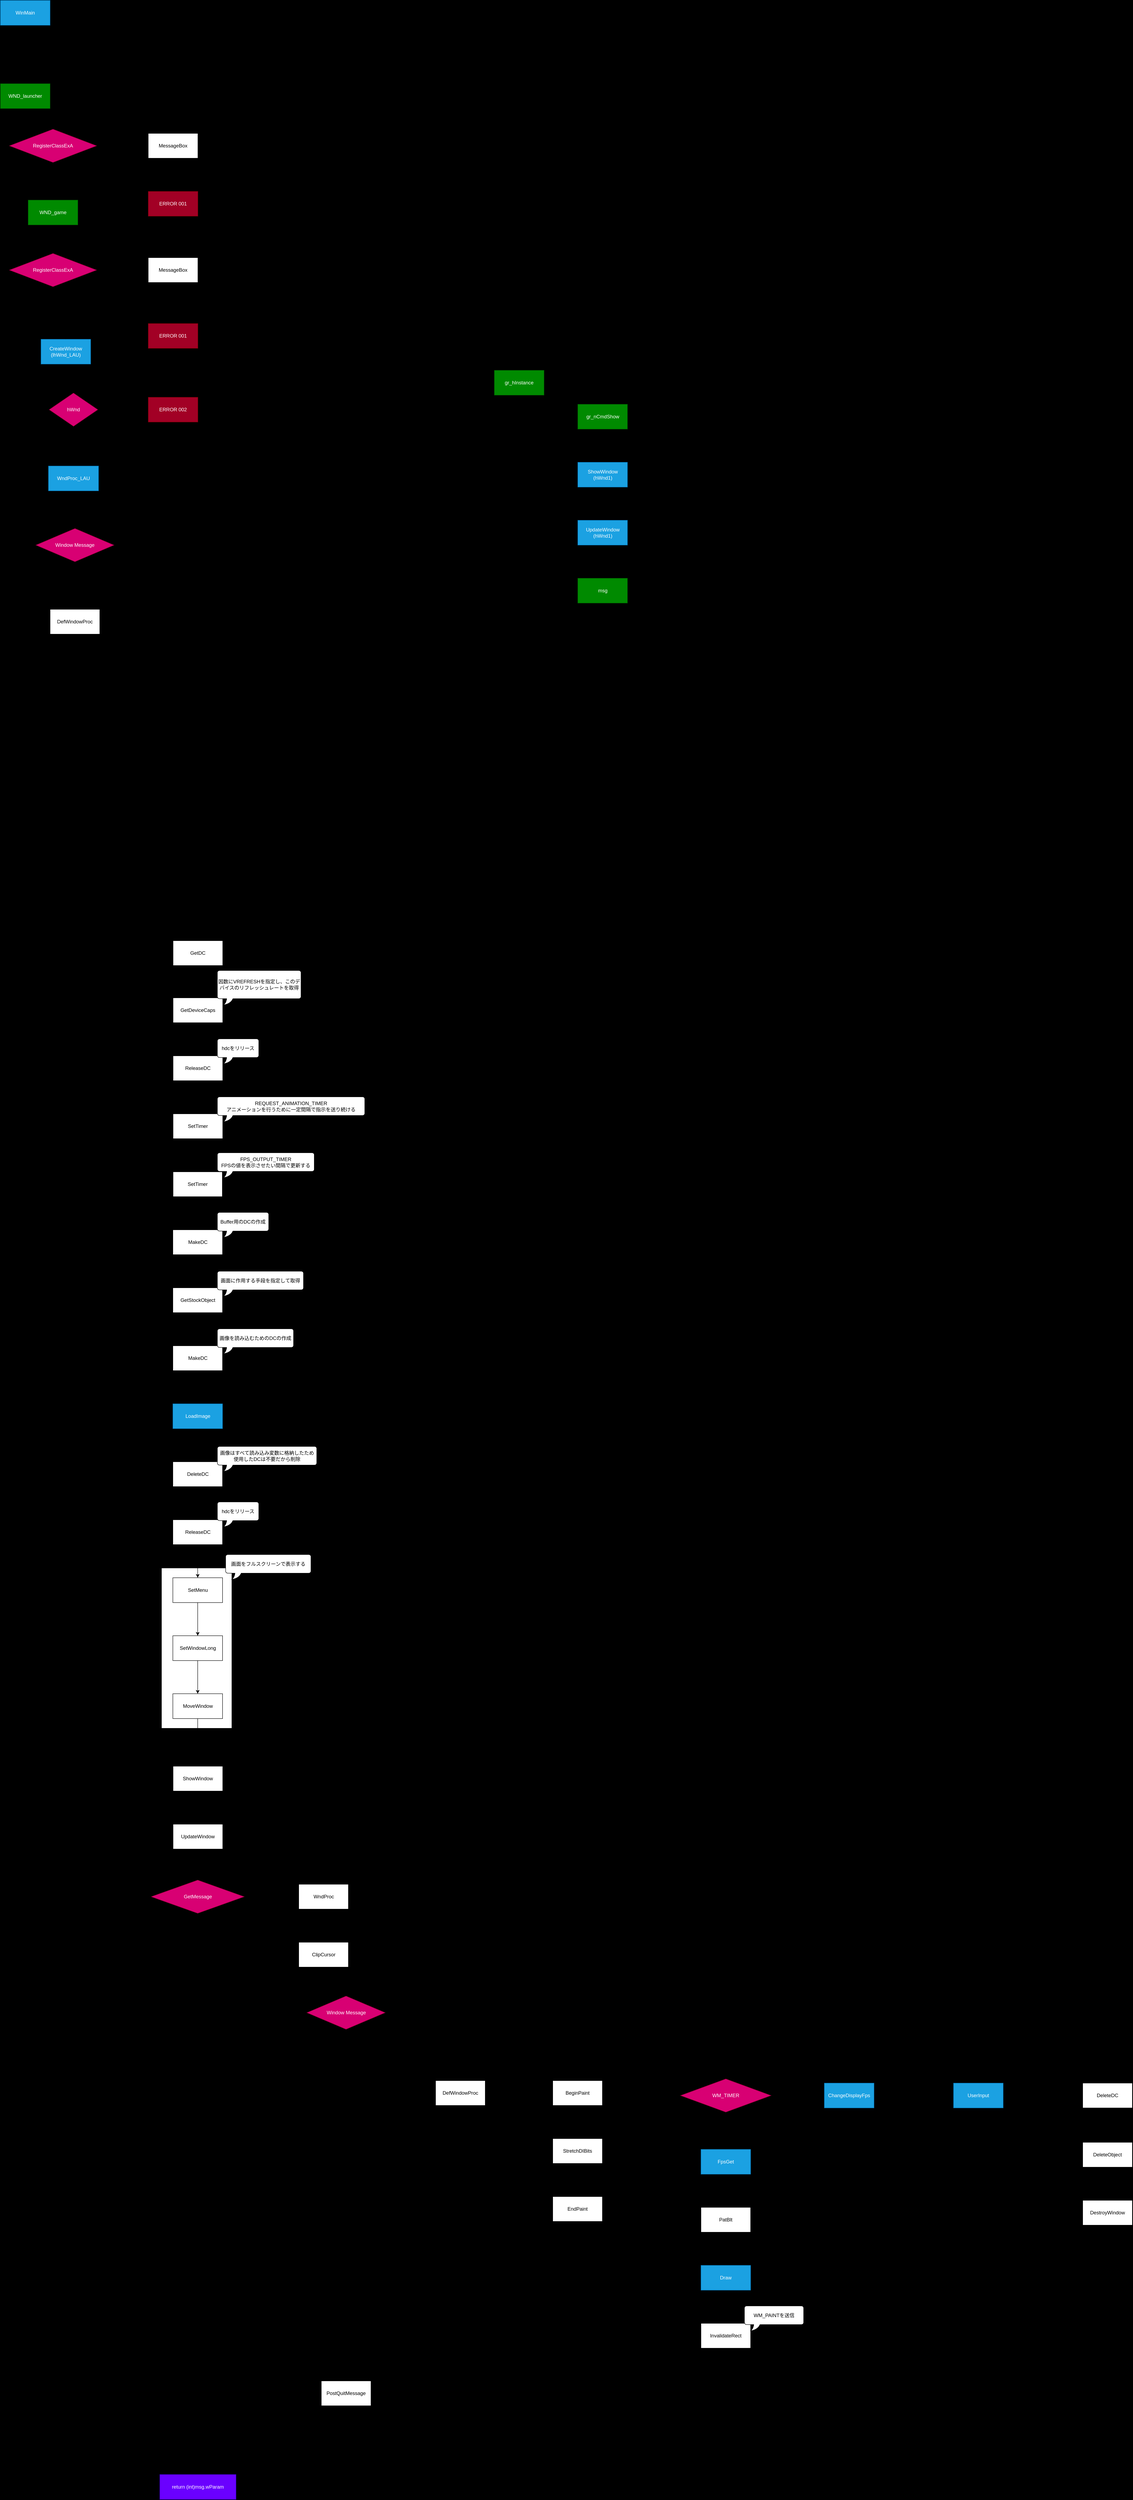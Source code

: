 <mxfile pages="12">
    <diagram id="wF7lHkpV4Kmcr4gOMDwX" name="main">
        <mxGraphModel dx="952" dy="2233" grid="0" gridSize="10" guides="1" tooltips="1" connect="1" arrows="1" fold="1" page="0" pageScale="1" pageWidth="827" pageHeight="1169" background="#000000" math="0" shadow="0">
            <root>
                <mxCell id="0"/>
                <mxCell id="1" parent="0"/>
                <mxCell id="S5BxiB8d6gcI15mMkP5O-70" value="" style="whiteSpace=wrap;html=1;strokeColor=default;fontFamily=Helvetica;fontSize=12;fontColor=default;fillColor=default;" parent="1" vertex="1">
                    <mxGeometry x="431" y="2639.5" width="170" height="387" as="geometry"/>
                </mxCell>
                <mxCell id="kWNovwH5zMHl_-xqCQ-2-3" value="" style="edgeStyle=orthogonalEdgeStyle;rounded=0;orthogonalLoop=1;jettySize=auto;html=1;" parent="1" source="tCjZpiK_6__TU2cE-5G7-8" target="kWNovwH5zMHl_-xqCQ-2-2" edge="1">
                    <mxGeometry relative="1" as="geometry"/>
                </mxCell>
                <mxCell id="tCjZpiK_6__TU2cE-5G7-8" value="WinMain" style="whiteSpace=wrap;html=1;fillColor=#1ba1e2;fontColor=#ffffff;strokeColor=#006EAF;" parent="1" vertex="1">
                    <mxGeometry x="42" y="-1145" width="120" height="60" as="geometry"/>
                </mxCell>
                <mxCell id="kWNovwH5zMHl_-xqCQ-2-59" value="" style="edgeStyle=orthogonalEdgeStyle;rounded=0;orthogonalLoop=1;jettySize=auto;html=1;" parent="1" source="S5BxiB8d6gcI15mMkP5O-3" target="kWNovwH5zMHl_-xqCQ-2-58" edge="1">
                    <mxGeometry relative="1" as="geometry"/>
                </mxCell>
                <mxCell id="S5BxiB8d6gcI15mMkP5O-3" value="CreateWindow&lt;br&gt;(lhWnd_LAU)" style="whiteSpace=wrap;html=1;fillColor=#1ba1e2;fontColor=#ffffff;strokeColor=#006EAF;" parent="1" vertex="1">
                    <mxGeometry x="140" y="-327" width="120" height="60" as="geometry"/>
                </mxCell>
                <mxCell id="S5BxiB8d6gcI15mMkP5O-11" value="DefWindowProc" style="whiteSpace=wrap;html=1;" parent="1" vertex="1">
                    <mxGeometry x="162" y="325" width="120" height="60" as="geometry"/>
                </mxCell>
                <mxCell id="S5BxiB8d6gcI15mMkP5O-16" value="" style="edgeStyle=orthogonalEdgeStyle;rounded=0;orthogonalLoop=1;jettySize=auto;html=1;" parent="1" source="S5BxiB8d6gcI15mMkP5O-14" target="S5BxiB8d6gcI15mMkP5O-11" edge="1">
                    <mxGeometry relative="1" as="geometry"/>
                </mxCell>
                <mxCell id="S5BxiB8d6gcI15mMkP5O-24" style="edgeStyle=orthogonalEdgeStyle;rounded=0;orthogonalLoop=1;jettySize=auto;html=1;" parent="1" source="S5BxiB8d6gcI15mMkP5O-14" target="S5BxiB8d6gcI15mMkP5O-22" edge="1">
                    <mxGeometry relative="1" as="geometry"/>
                </mxCell>
                <mxCell id="S5BxiB8d6gcI15mMkP5O-14" value="Window Message" style="rhombus;whiteSpace=wrap;html=1;fillColor=#d80073;fontColor=#ffffff;strokeColor=#A50040;" parent="1" vertex="1">
                    <mxGeometry x="128" y="130" width="188" height="80" as="geometry"/>
                </mxCell>
                <mxCell id="S5BxiB8d6gcI15mMkP5O-17" value="WM_GETMINMAXINFO&lt;br&gt;WM_NCCREATE&lt;br&gt;WM_NCCALCSIZE" style="text;html=1;align=center;verticalAlign=middle;resizable=0;points=[];autosize=1;strokeColor=none;fillColor=none;" parent="1" vertex="1">
                    <mxGeometry x="229" y="205" width="147" height="55" as="geometry"/>
                </mxCell>
                <mxCell id="S5BxiB8d6gcI15mMkP5O-26" value="" style="edgeStyle=orthogonalEdgeStyle;rounded=0;orthogonalLoop=1;jettySize=auto;html=1;" parent="1" source="S5BxiB8d6gcI15mMkP5O-22" target="S5BxiB8d6gcI15mMkP5O-25" edge="1">
                    <mxGeometry relative="1" as="geometry"/>
                </mxCell>
                <mxCell id="S5BxiB8d6gcI15mMkP5O-22" value="GetDC" style="whiteSpace=wrap;html=1;" parent="1" vertex="1">
                    <mxGeometry x="459" y="1125" width="120" height="60" as="geometry"/>
                </mxCell>
                <mxCell id="S5BxiB8d6gcI15mMkP5O-23" value="WM_CREATE" style="text;html=1;align=center;verticalAlign=middle;resizable=0;points=[];autosize=1;strokeColor=none;fillColor=none;" parent="1" vertex="1">
                    <mxGeometry x="523" y="1083" width="94" height="26" as="geometry"/>
                </mxCell>
                <mxCell id="S5BxiB8d6gcI15mMkP5O-28" value="" style="edgeStyle=orthogonalEdgeStyle;rounded=0;orthogonalLoop=1;jettySize=auto;html=1;" parent="1" source="S5BxiB8d6gcI15mMkP5O-25" target="S5BxiB8d6gcI15mMkP5O-27" edge="1">
                    <mxGeometry relative="1" as="geometry"/>
                </mxCell>
                <mxCell id="S5BxiB8d6gcI15mMkP5O-25" value="GetDeviceCaps" style="whiteSpace=wrap;html=1;" parent="1" vertex="1">
                    <mxGeometry x="459" y="1263" width="120" height="60" as="geometry"/>
                </mxCell>
                <mxCell id="S5BxiB8d6gcI15mMkP5O-30" value="" style="edgeStyle=orthogonalEdgeStyle;rounded=0;orthogonalLoop=1;jettySize=auto;html=1;" parent="1" source="S5BxiB8d6gcI15mMkP5O-27" target="S5BxiB8d6gcI15mMkP5O-29" edge="1">
                    <mxGeometry relative="1" as="geometry"/>
                </mxCell>
                <mxCell id="S5BxiB8d6gcI15mMkP5O-27" value="ReleaseDC" style="whiteSpace=wrap;html=1;" parent="1" vertex="1">
                    <mxGeometry x="459" y="1403" width="120" height="60" as="geometry"/>
                </mxCell>
                <mxCell id="S5BxiB8d6gcI15mMkP5O-32" value="" style="edgeStyle=orthogonalEdgeStyle;rounded=0;orthogonalLoop=1;jettySize=auto;html=1;" parent="1" source="S5BxiB8d6gcI15mMkP5O-29" target="S5BxiB8d6gcI15mMkP5O-31" edge="1">
                    <mxGeometry relative="1" as="geometry"/>
                </mxCell>
                <mxCell id="S5BxiB8d6gcI15mMkP5O-29" value="SetTimer" style="whiteSpace=wrap;html=1;" parent="1" vertex="1">
                    <mxGeometry x="459" y="1543" width="120" height="60" as="geometry"/>
                </mxCell>
                <mxCell id="S5BxiB8d6gcI15mMkP5O-35" value="" style="edgeStyle=orthogonalEdgeStyle;rounded=0;orthogonalLoop=1;jettySize=auto;html=1;" parent="1" source="S5BxiB8d6gcI15mMkP5O-31" target="S5BxiB8d6gcI15mMkP5O-34" edge="1">
                    <mxGeometry relative="1" as="geometry"/>
                </mxCell>
                <mxCell id="S5BxiB8d6gcI15mMkP5O-31" value="SetTimer" style="whiteSpace=wrap;html=1;" parent="1" vertex="1">
                    <mxGeometry x="459" y="1683" width="119" height="60" as="geometry"/>
                </mxCell>
                <mxCell id="S5BxiB8d6gcI15mMkP5O-41" value="" style="edgeStyle=orthogonalEdgeStyle;rounded=0;orthogonalLoop=1;jettySize=auto;html=1;" parent="1" source="S5BxiB8d6gcI15mMkP5O-34" target="S5BxiB8d6gcI15mMkP5O-40" edge="1">
                    <mxGeometry relative="1" as="geometry"/>
                </mxCell>
                <mxCell id="S5BxiB8d6gcI15mMkP5O-34" value="MakeDC" style="whiteSpace=wrap;html=1;" parent="1" vertex="1">
                    <mxGeometry x="458.5" y="1823" width="120" height="60" as="geometry"/>
                </mxCell>
                <mxCell id="S5BxiB8d6gcI15mMkP5O-44" value="" style="edgeStyle=orthogonalEdgeStyle;rounded=0;orthogonalLoop=1;jettySize=auto;html=1;" parent="1" source="S5BxiB8d6gcI15mMkP5O-36" target="S5BxiB8d6gcI15mMkP5O-43" edge="1">
                    <mxGeometry relative="1" as="geometry"/>
                </mxCell>
                <mxCell id="S5BxiB8d6gcI15mMkP5O-36" value="MakeDC" style="whiteSpace=wrap;html=1;" parent="1" vertex="1">
                    <mxGeometry x="458.5" y="2103" width="120" height="60" as="geometry"/>
                </mxCell>
                <mxCell id="S5BxiB8d6gcI15mMkP5O-42" value="" style="edgeStyle=orthogonalEdgeStyle;rounded=0;orthogonalLoop=1;jettySize=auto;html=1;" parent="1" source="S5BxiB8d6gcI15mMkP5O-40" target="S5BxiB8d6gcI15mMkP5O-36" edge="1">
                    <mxGeometry relative="1" as="geometry"/>
                </mxCell>
                <mxCell id="S5BxiB8d6gcI15mMkP5O-40" value="GetStockObject" style="whiteSpace=wrap;html=1;" parent="1" vertex="1">
                    <mxGeometry x="458.5" y="1963" width="120" height="60" as="geometry"/>
                </mxCell>
                <mxCell id="S5BxiB8d6gcI15mMkP5O-49" value="" style="edgeStyle=orthogonalEdgeStyle;rounded=0;orthogonalLoop=1;jettySize=auto;html=1;" parent="1" source="S5BxiB8d6gcI15mMkP5O-43" target="S5BxiB8d6gcI15mMkP5O-48" edge="1">
                    <mxGeometry relative="1" as="geometry"/>
                </mxCell>
                <mxCell id="S5BxiB8d6gcI15mMkP5O-43" value="LoadImage" style="whiteSpace=wrap;html=1;fillColor=#1ba1e2;fontColor=#ffffff;strokeColor=#006EAF;" parent="1" vertex="1">
                    <mxGeometry x="458.5" y="2243" width="120" height="60" as="geometry"/>
                </mxCell>
                <mxCell id="S5BxiB8d6gcI15mMkP5O-51" value="" style="edgeStyle=orthogonalEdgeStyle;rounded=0;orthogonalLoop=1;jettySize=auto;html=1;" parent="1" source="S5BxiB8d6gcI15mMkP5O-48" target="S5BxiB8d6gcI15mMkP5O-50" edge="1">
                    <mxGeometry relative="1" as="geometry"/>
                </mxCell>
                <mxCell id="S5BxiB8d6gcI15mMkP5O-48" value="DeleteDC" style="whiteSpace=wrap;html=1;" parent="1" vertex="1">
                    <mxGeometry x="458.5" y="2383" width="120" height="60" as="geometry"/>
                </mxCell>
                <mxCell id="S5BxiB8d6gcI15mMkP5O-65" value="" style="edgeStyle=orthogonalEdgeStyle;rounded=0;orthogonalLoop=1;jettySize=auto;html=1;fontFamily=Helvetica;fontSize=12;fontColor=default;" parent="1" source="S5BxiB8d6gcI15mMkP5O-50" target="S5BxiB8d6gcI15mMkP5O-64" edge="1">
                    <mxGeometry relative="1" as="geometry"/>
                </mxCell>
                <mxCell id="S5BxiB8d6gcI15mMkP5O-50" value="ReleaseDC" style="whiteSpace=wrap;html=1;" parent="1" vertex="1">
                    <mxGeometry x="458.5" y="2523" width="120" height="60" as="geometry"/>
                </mxCell>
                <mxCell id="S5BxiB8d6gcI15mMkP5O-52" value="因数にVREFRESHを指定し、このデバイスのリフレッシュレートを取得" style="whiteSpace=wrap;html=1;shape=mxgraph.basic.roundRectCallout;dx=30;dy=15;size=5;boundedLbl=1;" parent="1" vertex="1">
                    <mxGeometry x="566" y="1197" width="202" height="83" as="geometry"/>
                </mxCell>
                <mxCell id="S5BxiB8d6gcI15mMkP5O-56" value="hdcをリリース" style="whiteSpace=wrap;html=1;shape=mxgraph.basic.roundRectCallout;dx=30;dy=15;size=5;boundedLbl=1;strokeColor=default;fontFamily=Helvetica;fontSize=12;fontColor=default;fillColor=default;" parent="1" vertex="1">
                    <mxGeometry x="566" y="1362" width="100" height="60" as="geometry"/>
                </mxCell>
                <mxCell id="S5BxiB8d6gcI15mMkP5O-57" value="REQUEST_ANIMATION_TIMER&lt;br&gt;アニメーションを行うために一定間隔で指示を送り続ける" style="whiteSpace=wrap;html=1;shape=mxgraph.basic.roundRectCallout;dx=30;dy=15;size=5;boundedLbl=1;strokeColor=default;fontFamily=Helvetica;fontSize=12;fontColor=default;fillColor=default;" parent="1" vertex="1">
                    <mxGeometry x="566" y="1502" width="356" height="60" as="geometry"/>
                </mxCell>
                <mxCell id="S5BxiB8d6gcI15mMkP5O-58" value="FPS_OUTPUT_TIMER&lt;br&gt;FPSの値を表示させたい間隔で更新する" style="whiteSpace=wrap;html=1;shape=mxgraph.basic.roundRectCallout;dx=30;dy=15;size=5;boundedLbl=1;strokeColor=default;fontFamily=Helvetica;fontSize=12;fontColor=default;fillColor=default;" parent="1" vertex="1">
                    <mxGeometry x="566" y="1637" width="234" height="60" as="geometry"/>
                </mxCell>
                <mxCell id="S5BxiB8d6gcI15mMkP5O-59" value="Buffer用のDCの作成" style="whiteSpace=wrap;html=1;shape=mxgraph.basic.roundRectCallout;dx=30;dy=15;size=5;boundedLbl=1;strokeColor=default;fontFamily=Helvetica;fontSize=12;fontColor=default;fillColor=default;" parent="1" vertex="1">
                    <mxGeometry x="566" y="1781" width="124" height="60" as="geometry"/>
                </mxCell>
                <mxCell id="S5BxiB8d6gcI15mMkP5O-60" value="画面に作用する手段を指定して取得" style="whiteSpace=wrap;html=1;shape=mxgraph.basic.roundRectCallout;dx=30;dy=15;size=5;boundedLbl=1;strokeColor=default;fontFamily=Helvetica;fontSize=12;fontColor=default;fillColor=default;" parent="1" vertex="1">
                    <mxGeometry x="566" y="1923" width="208" height="60" as="geometry"/>
                </mxCell>
                <mxCell id="S5BxiB8d6gcI15mMkP5O-61" value="画像を読み込むためのDCの作成" style="whiteSpace=wrap;html=1;shape=mxgraph.basic.roundRectCallout;dx=30;dy=15;size=5;boundedLbl=1;strokeColor=default;fontFamily=Helvetica;fontSize=12;fontColor=default;fillColor=default;" parent="1" vertex="1">
                    <mxGeometry x="566" y="2062" width="184" height="60" as="geometry"/>
                </mxCell>
                <mxCell id="S5BxiB8d6gcI15mMkP5O-62" value="画像はすべて読み込み変数に格納したため使用したDCは不要だから削除" style="whiteSpace=wrap;html=1;shape=mxgraph.basic.roundRectCallout;dx=30;dy=15;size=5;boundedLbl=1;strokeColor=default;fontFamily=Helvetica;fontSize=12;fontColor=default;fillColor=default;" parent="1" vertex="1">
                    <mxGeometry x="566" y="2346" width="240" height="60" as="geometry"/>
                </mxCell>
                <mxCell id="S5BxiB8d6gcI15mMkP5O-63" value="hdcをリリース" style="whiteSpace=wrap;html=1;shape=mxgraph.basic.roundRectCallout;dx=30;dy=15;size=5;boundedLbl=1;strokeColor=default;fontFamily=Helvetica;fontSize=12;fontColor=default;fillColor=default;" parent="1" vertex="1">
                    <mxGeometry x="566" y="2480" width="100" height="60" as="geometry"/>
                </mxCell>
                <mxCell id="S5BxiB8d6gcI15mMkP5O-67" value="" style="edgeStyle=orthogonalEdgeStyle;rounded=0;orthogonalLoop=1;jettySize=auto;html=1;fontFamily=Helvetica;fontSize=12;fontColor=default;" parent="1" source="S5BxiB8d6gcI15mMkP5O-64" target="S5BxiB8d6gcI15mMkP5O-66" edge="1">
                    <mxGeometry relative="1" as="geometry"/>
                </mxCell>
                <mxCell id="S5BxiB8d6gcI15mMkP5O-64" value="SetMenu" style="whiteSpace=wrap;html=1;" parent="1" vertex="1">
                    <mxGeometry x="458.5" y="2663" width="120" height="60" as="geometry"/>
                </mxCell>
                <mxCell id="S5BxiB8d6gcI15mMkP5O-69" value="" style="edgeStyle=orthogonalEdgeStyle;rounded=0;orthogonalLoop=1;jettySize=auto;html=1;fontFamily=Helvetica;fontSize=12;fontColor=default;" parent="1" source="S5BxiB8d6gcI15mMkP5O-66" target="S5BxiB8d6gcI15mMkP5O-68" edge="1">
                    <mxGeometry relative="1" as="geometry"/>
                </mxCell>
                <mxCell id="S5BxiB8d6gcI15mMkP5O-66" value="SetWindowLong" style="whiteSpace=wrap;html=1;" parent="1" vertex="1">
                    <mxGeometry x="458.5" y="2803" width="120" height="60" as="geometry"/>
                </mxCell>
                <mxCell id="S5BxiB8d6gcI15mMkP5O-81" value="" style="edgeStyle=orthogonalEdgeStyle;rounded=0;orthogonalLoop=1;jettySize=auto;html=1;fontFamily=Helvetica;fontSize=12;fontColor=default;" parent="1" source="S5BxiB8d6gcI15mMkP5O-68" target="S5BxiB8d6gcI15mMkP5O-80" edge="1">
                    <mxGeometry relative="1" as="geometry"/>
                </mxCell>
                <mxCell id="S5BxiB8d6gcI15mMkP5O-68" value="MoveWindow" style="whiteSpace=wrap;html=1;" parent="1" vertex="1">
                    <mxGeometry x="458.5" y="2943" width="120" height="60" as="geometry"/>
                </mxCell>
                <mxCell id="S5BxiB8d6gcI15mMkP5O-71" value="画面をフルスクリーンで表示する" style="whiteSpace=wrap;html=1;shape=mxgraph.basic.roundRectCallout;dx=30;dy=15;size=5;boundedLbl=1;strokeColor=default;fontFamily=Helvetica;fontSize=12;fontColor=default;fillColor=default;" parent="1" vertex="1">
                    <mxGeometry x="586" y="2607" width="206" height="60" as="geometry"/>
                </mxCell>
                <mxCell id="S5BxiB8d6gcI15mMkP5O-83" value="" style="edgeStyle=orthogonalEdgeStyle;rounded=0;orthogonalLoop=1;jettySize=auto;html=1;fontFamily=Helvetica;fontSize=12;fontColor=default;" parent="1" source="S5BxiB8d6gcI15mMkP5O-80" target="S5BxiB8d6gcI15mMkP5O-82" edge="1">
                    <mxGeometry relative="1" as="geometry"/>
                </mxCell>
                <mxCell id="S5BxiB8d6gcI15mMkP5O-80" value="ShowWindow" style="whiteSpace=wrap;html=1;strokeColor=default;fontFamily=Helvetica;fontSize=12;fontColor=default;fillColor=default;" parent="1" vertex="1">
                    <mxGeometry x="459" y="3118" width="120" height="60" as="geometry"/>
                </mxCell>
                <mxCell id="S5BxiB8d6gcI15mMkP5O-87" value="" style="edgeStyle=orthogonalEdgeStyle;rounded=0;orthogonalLoop=1;jettySize=auto;html=1;fontFamily=Helvetica;fontSize=12;fontColor=default;" parent="1" source="S5BxiB8d6gcI15mMkP5O-82" target="S5BxiB8d6gcI15mMkP5O-86" edge="1">
                    <mxGeometry relative="1" as="geometry"/>
                </mxCell>
                <mxCell id="S5BxiB8d6gcI15mMkP5O-82" value="UpdateWindow" style="whiteSpace=wrap;html=1;" parent="1" vertex="1">
                    <mxGeometry x="459" y="3258" width="120" height="60" as="geometry"/>
                </mxCell>
                <mxCell id="S5BxiB8d6gcI15mMkP5O-102" value="" style="edgeStyle=orthogonalEdgeStyle;rounded=0;orthogonalLoop=1;jettySize=auto;html=1;fontFamily=Helvetica;fontSize=12;fontColor=default;" parent="1" source="S5BxiB8d6gcI15mMkP5O-86" target="S5BxiB8d6gcI15mMkP5O-101" edge="1">
                    <mxGeometry relative="1" as="geometry"/>
                </mxCell>
                <mxCell id="H7sHmohGpiDJBuLE7RRG-54" style="edgeStyle=orthogonalEdgeStyle;rounded=0;orthogonalLoop=1;jettySize=auto;html=1;" parent="1" source="S5BxiB8d6gcI15mMkP5O-86" target="H7sHmohGpiDJBuLE7RRG-52" edge="1">
                    <mxGeometry relative="1" as="geometry"/>
                </mxCell>
                <mxCell id="S5BxiB8d6gcI15mMkP5O-86" value="GetMessage" style="rhombus;whiteSpace=wrap;html=1;strokeColor=#A50040;fontFamily=Helvetica;fontSize=12;fontColor=#ffffff;fillColor=#d80073;" parent="1" vertex="1">
                    <mxGeometry x="406.5" y="3393" width="224" height="80" as="geometry"/>
                </mxCell>
                <mxCell id="S5BxiB8d6gcI15mMkP5O-90" value="WM_QUIT" style="text;html=1;align=center;verticalAlign=middle;resizable=0;points=[];autosize=1;strokeColor=none;fillColor=none;fontSize=12;fontFamily=Helvetica;fontColor=default;" parent="1" vertex="1">
                    <mxGeometry x="552" y="3477" width="75" height="26" as="geometry"/>
                </mxCell>
                <mxCell id="H7sHmohGpiDJBuLE7RRG-7" style="edgeStyle=orthogonalEdgeStyle;rounded=0;orthogonalLoop=1;jettySize=auto;html=1;entryX=0;entryY=0.5;entryDx=0;entryDy=0;" parent="1" source="S5BxiB8d6gcI15mMkP5O-92" target="S5BxiB8d6gcI15mMkP5O-86" edge="1">
                    <mxGeometry relative="1" as="geometry"/>
                </mxCell>
                <mxCell id="S5BxiB8d6gcI15mMkP5O-92" value="DefWindowProc" style="whiteSpace=wrap;html=1;strokeColor=default;fontFamily=Helvetica;fontSize=12;fontColor=default;fillColor=default;" parent="1" vertex="1">
                    <mxGeometry x="1093" y="3877" width="120" height="60" as="geometry"/>
                </mxCell>
                <mxCell id="S5BxiB8d6gcI15mMkP5O-94" value="D 799 - H 31F" style="text;html=1;align=center;verticalAlign=middle;resizable=0;points=[];autosize=1;strokeColor=none;fillColor=none;fontSize=12;fontFamily=Helvetica;fontColor=default;" parent="1" vertex="1">
                    <mxGeometry x="1054" y="3717" width="93" height="26" as="geometry"/>
                </mxCell>
                <mxCell id="S5BxiB8d6gcI15mMkP5O-98" value="WM_WINDOWPOSCHANGING" style="text;html=1;align=center;verticalAlign=middle;resizable=0;points=[];autosize=1;strokeColor=none;fillColor=none;fontSize=12;fontFamily=Helvetica;fontColor=default;" parent="1" vertex="1">
                    <mxGeometry x="958" y="3733" width="189" height="26" as="geometry"/>
                </mxCell>
                <mxCell id="S5BxiB8d6gcI15mMkP5O-104" value="" style="edgeStyle=orthogonalEdgeStyle;rounded=0;orthogonalLoop=1;jettySize=auto;html=1;fontFamily=Helvetica;fontSize=12;fontColor=default;" parent="1" source="S5BxiB8d6gcI15mMkP5O-101" target="S5BxiB8d6gcI15mMkP5O-103" edge="1">
                    <mxGeometry relative="1" as="geometry"/>
                </mxCell>
                <mxCell id="S5BxiB8d6gcI15mMkP5O-101" value="WndProc" style="whiteSpace=wrap;html=1;" parent="1" vertex="1">
                    <mxGeometry x="762.5" y="3403" width="120" height="60" as="geometry"/>
                </mxCell>
                <mxCell id="S5BxiB8d6gcI15mMkP5O-106" value="" style="edgeStyle=orthogonalEdgeStyle;rounded=0;orthogonalLoop=1;jettySize=auto;html=1;fontFamily=Helvetica;fontSize=12;fontColor=default;" parent="1" source="S5BxiB8d6gcI15mMkP5O-103" target="S5BxiB8d6gcI15mMkP5O-105" edge="1">
                    <mxGeometry relative="1" as="geometry"/>
                </mxCell>
                <mxCell id="S5BxiB8d6gcI15mMkP5O-103" value="ClipCursor" style="whiteSpace=wrap;html=1;" parent="1" vertex="1">
                    <mxGeometry x="762.5" y="3543" width="120" height="60" as="geometry"/>
                </mxCell>
                <mxCell id="S5BxiB8d6gcI15mMkP5O-107" style="edgeStyle=orthogonalEdgeStyle;rounded=0;orthogonalLoop=1;jettySize=auto;html=1;fontFamily=Helvetica;fontSize=12;fontColor=default;" parent="1" source="S5BxiB8d6gcI15mMkP5O-105" target="S5BxiB8d6gcI15mMkP5O-92" edge="1">
                    <mxGeometry relative="1" as="geometry"/>
                </mxCell>
                <mxCell id="H7sHmohGpiDJBuLE7RRG-9" style="edgeStyle=orthogonalEdgeStyle;rounded=0;orthogonalLoop=1;jettySize=auto;html=1;entryX=0.5;entryY=0;entryDx=0;entryDy=0;" parent="1" source="S5BxiB8d6gcI15mMkP5O-105" target="H7sHmohGpiDJBuLE7RRG-8" edge="1">
                    <mxGeometry relative="1" as="geometry"/>
                </mxCell>
                <mxCell id="H7sHmohGpiDJBuLE7RRG-21" style="edgeStyle=orthogonalEdgeStyle;rounded=0;orthogonalLoop=1;jettySize=auto;html=1;" parent="1" source="S5BxiB8d6gcI15mMkP5O-105" target="H7sHmohGpiDJBuLE7RRG-19" edge="1">
                    <mxGeometry relative="1" as="geometry"/>
                </mxCell>
                <mxCell id="H7sHmohGpiDJBuLE7RRG-46" style="edgeStyle=orthogonalEdgeStyle;rounded=0;orthogonalLoop=1;jettySize=auto;html=1;" parent="1" source="S5BxiB8d6gcI15mMkP5O-105" target="H7sHmohGpiDJBuLE7RRG-38" edge="1">
                    <mxGeometry relative="1" as="geometry"/>
                </mxCell>
                <mxCell id="H7sHmohGpiDJBuLE7RRG-49" style="edgeStyle=orthogonalEdgeStyle;rounded=0;orthogonalLoop=1;jettySize=auto;html=1;" parent="1" source="S5BxiB8d6gcI15mMkP5O-105" target="H7sHmohGpiDJBuLE7RRG-48" edge="1">
                    <mxGeometry relative="1" as="geometry"/>
                </mxCell>
                <mxCell id="H7sHmohGpiDJBuLE7RRG-58" style="edgeStyle=orthogonalEdgeStyle;rounded=0;orthogonalLoop=1;jettySize=auto;html=1;entryX=0.5;entryY=0;entryDx=0;entryDy=0;" parent="1" source="S5BxiB8d6gcI15mMkP5O-105" target="H7sHmohGpiDJBuLE7RRG-56" edge="1">
                    <mxGeometry relative="1" as="geometry"/>
                </mxCell>
                <mxCell id="S5BxiB8d6gcI15mMkP5O-105" value="Window Message" style="rhombus;whiteSpace=wrap;html=1;fillColor=#d80073;fontColor=#ffffff;strokeColor=#A50040;" parent="1" vertex="1">
                    <mxGeometry x="782.5" y="3673" width="188.5" height="80" as="geometry"/>
                </mxCell>
                <mxCell id="S5BxiB8d6gcI15mMkP5O-108" value="WM_NCCALCSIZE" style="text;html=1;align=center;verticalAlign=middle;resizable=0;points=[];autosize=1;strokeColor=none;fillColor=none;fontSize=12;fontFamily=Helvetica;fontColor=default;" parent="1" vertex="1">
                    <mxGeometry x="1025" y="3753" width="122" height="26" as="geometry"/>
                </mxCell>
                <mxCell id="H7sHmohGpiDJBuLE7RRG-1" value="WM_NCPAINT" style="text;html=1;align=center;verticalAlign=middle;resizable=0;points=[];autosize=1;strokeColor=none;fillColor=none;" parent="1" vertex="1">
                    <mxGeometry x="1049" y="3773" width="98" height="26" as="geometry"/>
                </mxCell>
                <mxCell id="H7sHmohGpiDJBuLE7RRG-2" value="WM_ERASEBKGND" style="text;html=1;align=center;verticalAlign=middle;resizable=0;points=[];autosize=1;strokeColor=none;fillColor=none;" parent="1" vertex="1">
                    <mxGeometry x="1018" y="3795" width="129" height="26" as="geometry"/>
                </mxCell>
                <mxCell id="H7sHmohGpiDJBuLE7RRG-5" value="WM_WINDOWPOSCHANGED" style="text;html=1;align=center;verticalAlign=middle;resizable=0;points=[];autosize=1;strokeColor=none;fillColor=none;" parent="1" vertex="1">
                    <mxGeometry x="963" y="3815" width="184" height="26" as="geometry"/>
                </mxCell>
                <mxCell id="H7sHmohGpiDJBuLE7RRG-6" value="D 799 - H 31F" style="text;html=1;align=center;verticalAlign=middle;resizable=0;points=[];autosize=1;strokeColor=none;fillColor=none;" parent="1" vertex="1">
                    <mxGeometry x="1054" y="3836" width="93" height="26" as="geometry"/>
                </mxCell>
                <mxCell id="H7sHmohGpiDJBuLE7RRG-12" value="" style="edgeStyle=orthogonalEdgeStyle;rounded=0;orthogonalLoop=1;jettySize=auto;html=1;" parent="1" source="H7sHmohGpiDJBuLE7RRG-8" target="H7sHmohGpiDJBuLE7RRG-11" edge="1">
                    <mxGeometry relative="1" as="geometry"/>
                </mxCell>
                <mxCell id="H7sHmohGpiDJBuLE7RRG-8" value="BeginPaint" style="whiteSpace=wrap;html=1;" parent="1" vertex="1">
                    <mxGeometry x="1376" y="3877" width="120" height="60" as="geometry"/>
                </mxCell>
                <mxCell id="H7sHmohGpiDJBuLE7RRG-10" value="WM_PAINT" style="text;html=1;align=center;verticalAlign=middle;resizable=0;points=[];autosize=1;strokeColor=none;fillColor=none;" parent="1" vertex="1">
                    <mxGeometry x="1358" y="3720" width="80" height="26" as="geometry"/>
                </mxCell>
                <mxCell id="H7sHmohGpiDJBuLE7RRG-14" value="" style="edgeStyle=orthogonalEdgeStyle;rounded=0;orthogonalLoop=1;jettySize=auto;html=1;" parent="1" source="H7sHmohGpiDJBuLE7RRG-11" target="H7sHmohGpiDJBuLE7RRG-13" edge="1">
                    <mxGeometry relative="1" as="geometry"/>
                </mxCell>
                <mxCell id="H7sHmohGpiDJBuLE7RRG-11" value="StretchDIBits" style="whiteSpace=wrap;html=1;" parent="1" vertex="1">
                    <mxGeometry x="1376" y="4017" width="120" height="60" as="geometry"/>
                </mxCell>
                <mxCell id="H7sHmohGpiDJBuLE7RRG-15" style="edgeStyle=orthogonalEdgeStyle;rounded=0;orthogonalLoop=1;jettySize=auto;html=1;entryX=0;entryY=0.5;entryDx=0;entryDy=0;" parent="1" source="H7sHmohGpiDJBuLE7RRG-13" target="S5BxiB8d6gcI15mMkP5O-86" edge="1">
                    <mxGeometry relative="1" as="geometry"/>
                </mxCell>
                <mxCell id="H7sHmohGpiDJBuLE7RRG-13" value="EndPaint" style="whiteSpace=wrap;html=1;" parent="1" vertex="1">
                    <mxGeometry x="1376" y="4157" width="120" height="60" as="geometry"/>
                </mxCell>
                <mxCell id="H7sHmohGpiDJBuLE7RRG-24" value="" style="edgeStyle=orthogonalEdgeStyle;rounded=0;orthogonalLoop=1;jettySize=auto;html=1;" parent="1" source="H7sHmohGpiDJBuLE7RRG-19" target="H7sHmohGpiDJBuLE7RRG-23" edge="1">
                    <mxGeometry relative="1" as="geometry"/>
                </mxCell>
                <mxCell id="H7sHmohGpiDJBuLE7RRG-35" value="" style="edgeStyle=orthogonalEdgeStyle;rounded=0;orthogonalLoop=1;jettySize=auto;html=1;" parent="1" source="H7sHmohGpiDJBuLE7RRG-19" target="H7sHmohGpiDJBuLE7RRG-34" edge="1">
                    <mxGeometry relative="1" as="geometry"/>
                </mxCell>
                <mxCell id="H7sHmohGpiDJBuLE7RRG-19" value="WM_TIMER" style="rhombus;whiteSpace=wrap;html=1;fillColor=#d80073;fontColor=#ffffff;strokeColor=#A50040;" parent="1" vertex="1">
                    <mxGeometry x="1685" y="3873" width="218" height="80" as="geometry"/>
                </mxCell>
                <mxCell id="H7sHmohGpiDJBuLE7RRG-22" value="WM_TIMER" style="text;html=1;align=center;verticalAlign=middle;resizable=0;points=[];autosize=1;strokeColor=none;fillColor=none;" parent="1" vertex="1">
                    <mxGeometry x="1717" y="3719" width="83" height="26" as="geometry"/>
                </mxCell>
                <mxCell id="H7sHmohGpiDJBuLE7RRG-27" value="" style="edgeStyle=orthogonalEdgeStyle;rounded=0;orthogonalLoop=1;jettySize=auto;html=1;" parent="1" source="H7sHmohGpiDJBuLE7RRG-23" target="H7sHmohGpiDJBuLE7RRG-26" edge="1">
                    <mxGeometry relative="1" as="geometry"/>
                </mxCell>
                <mxCell id="H7sHmohGpiDJBuLE7RRG-23" value="FpsGet" style="whiteSpace=wrap;html=1;fillColor=#1ba1e2;fontColor=#ffffff;strokeColor=#006EAF;rounded=0;glass=0;shadow=0;" parent="1" vertex="1">
                    <mxGeometry x="1734" y="4043" width="120" height="60" as="geometry"/>
                </mxCell>
                <mxCell id="H7sHmohGpiDJBuLE7RRG-25" value="REQUEST_ANIMATION_TIMER" style="text;html=1;align=center;verticalAlign=middle;resizable=0;points=[];autosize=1;strokeColor=none;fillColor=none;" parent="1" vertex="1">
                    <mxGeometry x="1793" y="3957" width="192" height="26" as="geometry"/>
                </mxCell>
                <mxCell id="H7sHmohGpiDJBuLE7RRG-29" value="" style="edgeStyle=orthogonalEdgeStyle;rounded=0;orthogonalLoop=1;jettySize=auto;html=1;" parent="1" source="H7sHmohGpiDJBuLE7RRG-26" target="H7sHmohGpiDJBuLE7RRG-28" edge="1">
                    <mxGeometry relative="1" as="geometry"/>
                </mxCell>
                <mxCell id="H7sHmohGpiDJBuLE7RRG-26" value="PatBlt" style="whiteSpace=wrap;html=1;" parent="1" vertex="1">
                    <mxGeometry x="1734" y="4183" width="120" height="60" as="geometry"/>
                </mxCell>
                <mxCell id="H7sHmohGpiDJBuLE7RRG-31" value="" style="edgeStyle=orthogonalEdgeStyle;rounded=0;orthogonalLoop=1;jettySize=auto;html=1;" parent="1" source="H7sHmohGpiDJBuLE7RRG-28" target="H7sHmohGpiDJBuLE7RRG-30" edge="1">
                    <mxGeometry relative="1" as="geometry"/>
                </mxCell>
                <mxCell id="H7sHmohGpiDJBuLE7RRG-28" value="Draw" style="whiteSpace=wrap;html=1;fillColor=#1ba1e2;fontColor=#ffffff;strokeColor=#006EAF;" parent="1" vertex="1">
                    <mxGeometry x="1734" y="4323" width="120" height="60" as="geometry"/>
                </mxCell>
                <mxCell id="H7sHmohGpiDJBuLE7RRG-36" style="edgeStyle=orthogonalEdgeStyle;rounded=0;orthogonalLoop=1;jettySize=auto;html=1;entryX=0;entryY=0.5;entryDx=0;entryDy=0;" parent="1" source="H7sHmohGpiDJBuLE7RRG-30" target="S5BxiB8d6gcI15mMkP5O-86" edge="1">
                    <mxGeometry relative="1" as="geometry"/>
                </mxCell>
                <mxCell id="H7sHmohGpiDJBuLE7RRG-30" value="InvalidateRect" style="whiteSpace=wrap;html=1;" parent="1" vertex="1">
                    <mxGeometry x="1734" y="4463" width="120" height="60" as="geometry"/>
                </mxCell>
                <mxCell id="H7sHmohGpiDJBuLE7RRG-32" value="WM_PAINTを送信" style="whiteSpace=wrap;html=1;shape=mxgraph.basic.roundRectCallout;dx=30;dy=15;size=5;boundedLbl=1;" parent="1" vertex="1">
                    <mxGeometry x="1839" y="4421" width="143" height="60" as="geometry"/>
                </mxCell>
                <mxCell id="H7sHmohGpiDJBuLE7RRG-33" value="FPS_OUTPUT_TIMER" style="text;html=1;align=center;verticalAlign=middle;resizable=0;points=[];autosize=1;strokeColor=none;fillColor=none;" parent="1" vertex="1">
                    <mxGeometry x="1866" y="3883" width="141" height="26" as="geometry"/>
                </mxCell>
                <mxCell id="H7sHmohGpiDJBuLE7RRG-37" style="edgeStyle=orthogonalEdgeStyle;rounded=0;orthogonalLoop=1;jettySize=auto;html=1;entryX=0;entryY=0.5;entryDx=0;entryDy=0;" parent="1" source="H7sHmohGpiDJBuLE7RRG-34" target="S5BxiB8d6gcI15mMkP5O-86" edge="1">
                    <mxGeometry relative="1" as="geometry">
                        <Array as="points">
                            <mxPoint x="2092" y="4560"/>
                            <mxPoint x="387" y="4560"/>
                            <mxPoint x="387" y="3433"/>
                        </Array>
                    </mxGeometry>
                </mxCell>
                <mxCell id="H7sHmohGpiDJBuLE7RRG-34" value="ChangeDisplayFps" style="whiteSpace=wrap;html=1;fillColor=#1ba1e2;fontColor=#ffffff;strokeColor=#006EAF;" parent="1" vertex="1">
                    <mxGeometry x="2032" y="3883" width="120" height="60" as="geometry"/>
                </mxCell>
                <mxCell id="H7sHmohGpiDJBuLE7RRG-42" value="" style="edgeStyle=orthogonalEdgeStyle;rounded=0;orthogonalLoop=1;jettySize=auto;html=1;" parent="1" source="H7sHmohGpiDJBuLE7RRG-38" target="H7sHmohGpiDJBuLE7RRG-41" edge="1">
                    <mxGeometry relative="1" as="geometry"/>
                </mxCell>
                <mxCell id="H7sHmohGpiDJBuLE7RRG-38" value="DeleteDC" style="whiteSpace=wrap;html=1;" parent="1" vertex="1">
                    <mxGeometry x="2656" y="3883" width="120" height="60" as="geometry"/>
                </mxCell>
                <mxCell id="H7sHmohGpiDJBuLE7RRG-40" value="WM_CLOSE" style="text;html=1;align=center;verticalAlign=middle;resizable=0;points=[];autosize=1;strokeColor=none;fillColor=none;" parent="1" vertex="1">
                    <mxGeometry x="2628" y="3720" width="87" height="26" as="geometry"/>
                </mxCell>
                <mxCell id="H7sHmohGpiDJBuLE7RRG-44" value="" style="edgeStyle=orthogonalEdgeStyle;rounded=0;orthogonalLoop=1;jettySize=auto;html=1;" parent="1" source="H7sHmohGpiDJBuLE7RRG-41" target="H7sHmohGpiDJBuLE7RRG-43" edge="1">
                    <mxGeometry relative="1" as="geometry"/>
                </mxCell>
                <mxCell id="H7sHmohGpiDJBuLE7RRG-41" value="DeleteObject" style="whiteSpace=wrap;html=1;" parent="1" vertex="1">
                    <mxGeometry x="2656" y="4026" width="120" height="60" as="geometry"/>
                </mxCell>
                <mxCell id="H7sHmohGpiDJBuLE7RRG-47" style="edgeStyle=orthogonalEdgeStyle;rounded=0;orthogonalLoop=1;jettySize=auto;html=1;entryX=0;entryY=0.5;entryDx=0;entryDy=0;" parent="1" source="H7sHmohGpiDJBuLE7RRG-43" target="S5BxiB8d6gcI15mMkP5O-86" edge="1">
                    <mxGeometry relative="1" as="geometry">
                        <Array as="points">
                            <mxPoint x="2716" y="4561"/>
                            <mxPoint x="386" y="4561"/>
                            <mxPoint x="386" y="3433"/>
                        </Array>
                    </mxGeometry>
                </mxCell>
                <mxCell id="H7sHmohGpiDJBuLE7RRG-43" value="DestroyWindow" style="whiteSpace=wrap;html=1;" parent="1" vertex="1">
                    <mxGeometry x="2656" y="4166" width="120" height="60" as="geometry"/>
                </mxCell>
                <mxCell id="H7sHmohGpiDJBuLE7RRG-51" style="edgeStyle=orthogonalEdgeStyle;rounded=0;orthogonalLoop=1;jettySize=auto;html=1;entryX=0;entryY=0.5;entryDx=0;entryDy=0;" parent="1" source="H7sHmohGpiDJBuLE7RRG-48" target="S5BxiB8d6gcI15mMkP5O-86" edge="1">
                    <mxGeometry relative="1" as="geometry"/>
                </mxCell>
                <mxCell id="H7sHmohGpiDJBuLE7RRG-48" value="PostQuitMessage" style="whiteSpace=wrap;html=1;" parent="1" vertex="1">
                    <mxGeometry x="817" y="4602" width="120" height="60" as="geometry"/>
                </mxCell>
                <mxCell id="H7sHmohGpiDJBuLE7RRG-50" value="WM_DESTROY" style="text;html=1;align=center;verticalAlign=middle;resizable=0;points=[];autosize=1;strokeColor=none;fillColor=none;" parent="1" vertex="1">
                    <mxGeometry x="778.5" y="3753" width="104" height="26" as="geometry"/>
                </mxCell>
                <mxCell id="H7sHmohGpiDJBuLE7RRG-52" value="return (int)msg.wParam" style="whiteSpace=wrap;html=1;fillColor=#6a00ff;fontColor=#ffffff;strokeColor=#3700CC;" parent="1" vertex="1">
                    <mxGeometry x="427" y="4828" width="184" height="60" as="geometry"/>
                </mxCell>
                <mxCell id="H7sHmohGpiDJBuLE7RRG-57" style="edgeStyle=orthogonalEdgeStyle;rounded=0;orthogonalLoop=1;jettySize=auto;html=1;entryX=0;entryY=0.5;entryDx=0;entryDy=0;" parent="1" source="H7sHmohGpiDJBuLE7RRG-56" target="S5BxiB8d6gcI15mMkP5O-86" edge="1">
                    <mxGeometry relative="1" as="geometry">
                        <Array as="points">
                            <mxPoint x="2404" y="4561"/>
                            <mxPoint x="386" y="4561"/>
                            <mxPoint x="386" y="3433"/>
                        </Array>
                    </mxGeometry>
                </mxCell>
                <mxCell id="H7sHmohGpiDJBuLE7RRG-56" value="UserInput" style="whiteSpace=wrap;html=1;fillColor=#1ba1e2;fontColor=#ffffff;strokeColor=#006EAF;" parent="1" vertex="1">
                    <mxGeometry x="2344" y="3883" width="120" height="60" as="geometry"/>
                </mxCell>
                <mxCell id="H7sHmohGpiDJBuLE7RRG-59" value="WM_" style="text;html=1;align=center;verticalAlign=middle;resizable=0;points=[];autosize=1;strokeColor=none;fillColor=none;" parent="1" vertex="1">
                    <mxGeometry x="2335" y="3717" width="46" height="26" as="geometry"/>
                </mxCell>
                <mxCell id="kWNovwH5zMHl_-xqCQ-2-29" style="edgeStyle=orthogonalEdgeStyle;rounded=0;orthogonalLoop=1;jettySize=auto;html=1;entryX=0.5;entryY=0;entryDx=0;entryDy=0;" parent="1" source="kWNovwH5zMHl_-xqCQ-2-2" target="kWNovwH5zMHl_-xqCQ-2-28" edge="1">
                    <mxGeometry relative="1" as="geometry"/>
                </mxCell>
                <mxCell id="kWNovwH5zMHl_-xqCQ-2-2" value="WND_launcher" style="whiteSpace=wrap;html=1;fillColor=#008a00;strokeColor=#005700;fontColor=#ffffff;" parent="1" vertex="1">
                    <mxGeometry x="42" y="-944" width="120" height="60" as="geometry"/>
                </mxCell>
                <mxCell id="kWNovwH5zMHl_-xqCQ-2-54" value="" style="edgeStyle=orthogonalEdgeStyle;rounded=0;orthogonalLoop=1;jettySize=auto;html=1;" parent="1" source="kWNovwH5zMHl_-xqCQ-2-4" target="kWNovwH5zMHl_-xqCQ-2-47" edge="1">
                    <mxGeometry relative="1" as="geometry"/>
                </mxCell>
                <mxCell id="kWNovwH5zMHl_-xqCQ-2-4" value="WND_game" style="whiteSpace=wrap;html=1;fillColor=#008a00;strokeColor=#005700;fontColor=#ffffff;" parent="1" vertex="1">
                    <mxGeometry x="109" y="-663" width="120" height="60" as="geometry"/>
                </mxCell>
                <mxCell id="kWNovwH5zMHl_-xqCQ-2-37" value="" style="edgeStyle=orthogonalEdgeStyle;rounded=0;orthogonalLoop=1;jettySize=auto;html=1;" parent="1" source="kWNovwH5zMHl_-xqCQ-2-28" target="kWNovwH5zMHl_-xqCQ-2-36" edge="1">
                    <mxGeometry relative="1" as="geometry"/>
                </mxCell>
                <mxCell id="kWNovwH5zMHl_-xqCQ-2-44" value="" style="edgeStyle=orthogonalEdgeStyle;rounded=0;orthogonalLoop=1;jettySize=auto;html=1;" parent="1" source="kWNovwH5zMHl_-xqCQ-2-28" target="kWNovwH5zMHl_-xqCQ-2-4" edge="1">
                    <mxGeometry relative="1" as="geometry"/>
                </mxCell>
                <mxCell id="kWNovwH5zMHl_-xqCQ-2-28" value="RegisterClassExA" style="rhombus;whiteSpace=wrap;html=1;fillColor=#d80073;fontColor=#ffffff;strokeColor=#A50040;" parent="1" vertex="1">
                    <mxGeometry x="64" y="-834" width="210" height="80" as="geometry"/>
                </mxCell>
                <mxCell id="kWNovwH5zMHl_-xqCQ-2-33" value="tagWNDCLASSEXA" style="text;html=1;align=center;verticalAlign=middle;resizable=0;points=[];autosize=1;strokeColor=none;fillColor=none;" parent="1" vertex="1">
                    <mxGeometry x="109" y="-888" width="127" height="26" as="geometry"/>
                </mxCell>
                <mxCell id="kWNovwH5zMHl_-xqCQ-2-35" value="&amp;nbsp;_In_ CONST WNDCLASSEXW *" style="text;html=1;align=center;verticalAlign=middle;resizable=0;points=[];autosize=1;strokeColor=none;fillColor=none;" parent="1" vertex="1">
                    <mxGeometry x="177" y="-766" width="197" height="26" as="geometry"/>
                </mxCell>
                <mxCell id="kWNovwH5zMHl_-xqCQ-2-43" value="" style="edgeStyle=orthogonalEdgeStyle;rounded=0;orthogonalLoop=1;jettySize=auto;html=1;" parent="1" source="kWNovwH5zMHl_-xqCQ-2-36" target="kWNovwH5zMHl_-xqCQ-2-42" edge="1">
                    <mxGeometry relative="1" as="geometry"/>
                </mxCell>
                <mxCell id="kWNovwH5zMHl_-xqCQ-2-36" value="MessageBox" style="whiteSpace=wrap;html=1;" parent="1" vertex="1">
                    <mxGeometry x="399" y="-824" width="120" height="60" as="geometry"/>
                </mxCell>
                <mxCell id="kWNovwH5zMHl_-xqCQ-2-40" value="false" style="text;html=1;align=center;verticalAlign=middle;resizable=0;points=[];autosize=1;strokeColor=none;fillColor=none;" parent="1" vertex="1">
                    <mxGeometry x="258" y="-824" width="43" height="26" as="geometry"/>
                </mxCell>
                <mxCell id="kWNovwH5zMHl_-xqCQ-2-41" value="true" style="text;html=1;align=center;verticalAlign=middle;resizable=0;points=[];autosize=1;strokeColor=none;fillColor=none;" parent="1" vertex="1">
                    <mxGeometry x="128" y="-758" width="39" height="26" as="geometry"/>
                </mxCell>
                <mxCell id="kWNovwH5zMHl_-xqCQ-2-42" value="ERROR 001" style="whiteSpace=wrap;html=1;fillColor=#a20025;fontColor=#ffffff;strokeColor=#6F0000;" parent="1" vertex="1">
                    <mxGeometry x="399" y="-684" width="120" height="60" as="geometry"/>
                </mxCell>
                <mxCell id="kWNovwH5zMHl_-xqCQ-2-45" value="tagWNDCLASSEXA" style="text;html=1;align=center;verticalAlign=middle;resizable=0;points=[];autosize=1;" parent="1" vertex="1">
                    <mxGeometry x="174" y="-601" width="127" height="26" as="geometry"/>
                </mxCell>
                <mxCell id="kWNovwH5zMHl_-xqCQ-2-46" value="" style="edgeStyle=orthogonalEdgeStyle;rounded=0;orthogonalLoop=1;jettySize=auto;html=1;" parent="1" source="kWNovwH5zMHl_-xqCQ-2-47" target="kWNovwH5zMHl_-xqCQ-2-49" edge="1">
                    <mxGeometry relative="1" as="geometry"/>
                </mxCell>
                <mxCell id="kWNovwH5zMHl_-xqCQ-2-55" style="edgeStyle=orthogonalEdgeStyle;rounded=0;orthogonalLoop=1;jettySize=auto;html=1;" parent="1" source="kWNovwH5zMHl_-xqCQ-2-47" target="S5BxiB8d6gcI15mMkP5O-3" edge="1">
                    <mxGeometry relative="1" as="geometry"/>
                </mxCell>
                <mxCell id="kWNovwH5zMHl_-xqCQ-2-47" value="RegisterClassExA" style="rhombus;whiteSpace=wrap;html=1;fillColor=#d80073;fontColor=#ffffff;strokeColor=#A50040;" parent="1" vertex="1">
                    <mxGeometry x="64" y="-534" width="210" height="80" as="geometry"/>
                </mxCell>
                <mxCell id="kWNovwH5zMHl_-xqCQ-2-48" value="&amp;nbsp;_In_ CONST WNDCLASSEXW *" style="text;html=1;align=center;verticalAlign=middle;resizable=0;points=[];autosize=1;strokeColor=none;fillColor=none;" parent="1" vertex="1">
                    <mxGeometry x="177" y="-466" width="197" height="26" as="geometry"/>
                </mxCell>
                <mxCell id="kWNovwH5zMHl_-xqCQ-2-53" value="" style="edgeStyle=orthogonalEdgeStyle;rounded=0;orthogonalLoop=1;jettySize=auto;html=1;" parent="1" source="kWNovwH5zMHl_-xqCQ-2-49" target="kWNovwH5zMHl_-xqCQ-2-52" edge="1">
                    <mxGeometry relative="1" as="geometry"/>
                </mxCell>
                <mxCell id="kWNovwH5zMHl_-xqCQ-2-49" value="MessageBox" style="whiteSpace=wrap;html=1;" parent="1" vertex="1">
                    <mxGeometry x="399" y="-524" width="120" height="60" as="geometry"/>
                </mxCell>
                <mxCell id="kWNovwH5zMHl_-xqCQ-2-50" value="false" style="text;html=1;align=center;verticalAlign=middle;resizable=0;points=[];autosize=1;strokeColor=none;fillColor=none;" parent="1" vertex="1">
                    <mxGeometry x="258" y="-524" width="43" height="26" as="geometry"/>
                </mxCell>
                <mxCell id="kWNovwH5zMHl_-xqCQ-2-51" value="true" style="text;html=1;align=center;verticalAlign=middle;resizable=0;points=[];autosize=1;strokeColor=none;fillColor=none;" parent="1" vertex="1">
                    <mxGeometry x="128" y="-458" width="39" height="26" as="geometry"/>
                </mxCell>
                <mxCell id="kWNovwH5zMHl_-xqCQ-2-52" value="ERROR 001" style="whiteSpace=wrap;html=1;fillColor=#a20025;fontColor=#ffffff;strokeColor=#6F0000;" parent="1" vertex="1">
                    <mxGeometry x="399" y="-365" width="120" height="60" as="geometry"/>
                </mxCell>
                <mxCell id="kWNovwH5zMHl_-xqCQ-2-57" value="CreateWindowExW" style="text;html=1;align=center;verticalAlign=middle;resizable=0;points=[];autosize=1;strokeColor=none;fillColor=none;" parent="1" vertex="1">
                    <mxGeometry x="212" y="-267" width="122" height="26" as="geometry"/>
                </mxCell>
                <mxCell id="kWNovwH5zMHl_-xqCQ-2-63" style="edgeStyle=orthogonalEdgeStyle;rounded=0;orthogonalLoop=1;jettySize=auto;html=1;entryX=0;entryY=0.5;entryDx=0;entryDy=0;" parent="1" source="kWNovwH5zMHl_-xqCQ-2-58" target="kWNovwH5zMHl_-xqCQ-2-60" edge="1">
                    <mxGeometry relative="1" as="geometry"/>
                </mxCell>
                <mxCell id="KKdi996eUeYj9RyAfsvk-5" value="" style="edgeStyle=orthogonalEdgeStyle;rounded=0;orthogonalLoop=1;jettySize=auto;html=1;" parent="1" source="kWNovwH5zMHl_-xqCQ-2-58" target="KKdi996eUeYj9RyAfsvk-4" edge="1">
                    <mxGeometry relative="1" as="geometry"/>
                </mxCell>
                <mxCell id="kWNovwH5zMHl_-xqCQ-2-58" value="hWnd" style="rhombus;whiteSpace=wrap;html=1;fillColor=#d80073;fontColor=#ffffff;strokeColor=#A50040;" parent="1" vertex="1">
                    <mxGeometry x="160" y="-197" width="117" height="80" as="geometry"/>
                </mxCell>
                <mxCell id="kWNovwH5zMHl_-xqCQ-2-60" value="ERROR 002" style="whiteSpace=wrap;html=1;fillColor=#a20025;fontColor=#ffffff;strokeColor=#6F0000;" parent="1" vertex="1">
                    <mxGeometry x="399" y="-187" width="120" height="60" as="geometry"/>
                </mxCell>
                <mxCell id="kWNovwH5zMHl_-xqCQ-2-69" value="" style="edgeStyle=orthogonalEdgeStyle;rounded=0;orthogonalLoop=1;jettySize=auto;html=1;" parent="1" source="kWNovwH5zMHl_-xqCQ-2-61" target="kWNovwH5zMHl_-xqCQ-2-68" edge="1">
                    <mxGeometry relative="1" as="geometry"/>
                </mxCell>
                <mxCell id="kWNovwH5zMHl_-xqCQ-2-61" value="gr_hInstance" style="whiteSpace=wrap;html=1;fillColor=#008a00;fontColor=#ffffff;strokeColor=#005700;" parent="1" vertex="1">
                    <mxGeometry x="1235" y="-252" width="120" height="60" as="geometry"/>
                </mxCell>
                <mxCell id="kWNovwH5zMHl_-xqCQ-2-64" value="false" style="text;html=1;align=center;verticalAlign=middle;resizable=0;points=[];autosize=1;strokeColor=none;fillColor=none;" parent="1" vertex="1">
                    <mxGeometry x="269" y="-187" width="43" height="26" as="geometry"/>
                </mxCell>
                <mxCell id="kWNovwH5zMHl_-xqCQ-2-65" value="true" style="text;html=1;align=center;verticalAlign=middle;resizable=0;points=[];autosize=1;strokeColor=none;fillColor=none;" parent="1" vertex="1">
                    <mxGeometry x="180.5" y="-127" width="39" height="26" as="geometry"/>
                </mxCell>
                <mxCell id="kWNovwH5zMHl_-xqCQ-2-67" value="HINSTANCE" style="text;html=1;align=center;verticalAlign=middle;resizable=0;points=[];autosize=1;strokeColor=none;fillColor=none;" parent="1" vertex="1">
                    <mxGeometry x="1313" y="-192" width="86" height="26" as="geometry"/>
                </mxCell>
                <mxCell id="kWNovwH5zMHl_-xqCQ-2-72" value="" style="edgeStyle=orthogonalEdgeStyle;rounded=0;orthogonalLoop=1;jettySize=auto;html=1;" parent="1" source="kWNovwH5zMHl_-xqCQ-2-68" target="kWNovwH5zMHl_-xqCQ-2-71" edge="1">
                    <mxGeometry relative="1" as="geometry"/>
                </mxCell>
                <mxCell id="kWNovwH5zMHl_-xqCQ-2-68" value="gr_nCmdShow" style="whiteSpace=wrap;html=1;fillColor=#008a00;strokeColor=#005700;fontColor=#ffffff;" parent="1" vertex="1">
                    <mxGeometry x="1436.5" y="-170" width="120" height="60" as="geometry"/>
                </mxCell>
                <mxCell id="kWNovwH5zMHl_-xqCQ-2-70" value="int" style="text;html=1;align=center;verticalAlign=middle;resizable=0;points=[];autosize=1;strokeColor=none;fillColor=none;" parent="1" vertex="1">
                    <mxGeometry x="1529.5" y="-110" width="31" height="26" as="geometry"/>
                </mxCell>
                <mxCell id="kWNovwH5zMHl_-xqCQ-2-74" value="" style="edgeStyle=orthogonalEdgeStyle;rounded=0;orthogonalLoop=1;jettySize=auto;html=1;" parent="1" source="kWNovwH5zMHl_-xqCQ-2-71" target="kWNovwH5zMHl_-xqCQ-2-73" edge="1">
                    <mxGeometry relative="1" as="geometry"/>
                </mxCell>
                <mxCell id="kWNovwH5zMHl_-xqCQ-2-71" value="ShowWindow&lt;br&gt;(hWnd1)" style="whiteSpace=wrap;html=1;fillColor=#1ba1e2;strokeColor=#006EAF;fontColor=#ffffff;" parent="1" vertex="1">
                    <mxGeometry x="1436.5" y="-30" width="120" height="60" as="geometry"/>
                </mxCell>
                <mxCell id="KKdi996eUeYj9RyAfsvk-2" value="" style="edgeStyle=orthogonalEdgeStyle;rounded=0;orthogonalLoop=1;jettySize=auto;html=1;" parent="1" source="kWNovwH5zMHl_-xqCQ-2-73" target="KKdi996eUeYj9RyAfsvk-1" edge="1">
                    <mxGeometry relative="1" as="geometry"/>
                </mxCell>
                <mxCell id="kWNovwH5zMHl_-xqCQ-2-73" value="UpdateWindow&lt;br&gt;(hWnd1)" style="whiteSpace=wrap;html=1;fillColor=#1ba1e2;strokeColor=#006EAF;fontColor=#ffffff;" parent="1" vertex="1">
                    <mxGeometry x="1436.5" y="110" width="120" height="60" as="geometry"/>
                </mxCell>
                <mxCell id="KKdi996eUeYj9RyAfsvk-1" value="msg" style="whiteSpace=wrap;html=1;fillColor=#008a00;strokeColor=#005700;fontColor=#ffffff;" parent="1" vertex="1">
                    <mxGeometry x="1436.5" y="250" width="120" height="60" as="geometry"/>
                </mxCell>
                <mxCell id="KKdi996eUeYj9RyAfsvk-3" value="tagMSG" style="text;html=1;align=center;verticalAlign=middle;resizable=0;points=[];autosize=1;strokeColor=none;fillColor=none;" parent="1" vertex="1">
                    <mxGeometry x="1521" y="313" width="62" height="26" as="geometry"/>
                </mxCell>
                <mxCell id="XzxibZKmEQxHiQlScxWZ-5" value="" style="edgeStyle=none;html=1;" edge="1" parent="1" source="KKdi996eUeYj9RyAfsvk-4" target="S5BxiB8d6gcI15mMkP5O-14">
                    <mxGeometry relative="1" as="geometry"/>
                </mxCell>
                <mxCell id="KKdi996eUeYj9RyAfsvk-4" value="WndProc_LAU" style="whiteSpace=wrap;html=1;fillColor=#1ba1e2;fontColor=#ffffff;strokeColor=#006EAF;" parent="1" vertex="1">
                    <mxGeometry x="158" y="-21" width="121" height="60" as="geometry"/>
                </mxCell>
                <mxCell id="KKdi996eUeYj9RyAfsvk-6" value="__int64&amp;nbsp;__stdcall" style="text;html=1;align=center;verticalAlign=middle;resizable=0;points=[];autosize=1;strokeColor=none;fillColor=none;" parent="1" vertex="1">
                    <mxGeometry x="221.5" y="47" width="108" height="26" as="geometry"/>
                </mxCell>
            </root>
        </mxGraphModel>
    </diagram>
    <diagram id="5ltrr4jrq7PGsFVh0EtC" name="graphic">
        <mxGraphModel dx="1352" dy="1433" grid="0" gridSize="10" guides="1" tooltips="1" connect="1" arrows="1" fold="1" page="0" pageScale="1" pageWidth="827" pageHeight="1169" math="0" shadow="0">
            <root>
                <mxCell id="0"/>
                <mxCell id="1" parent="0"/>
                <mxCell id="D-HwB3AU5J-muaBgZvf_-1" value="" style="edgeStyle=orthogonalEdgeStyle;rounded=0;orthogonalLoop=1;jettySize=auto;html=1;" edge="1" parent="1" source="D-HwB3AU5J-muaBgZvf_-2" target="D-HwB3AU5J-muaBgZvf_-11">
                    <mxGeometry relative="1" as="geometry"/>
                </mxCell>
                <mxCell id="D-HwB3AU5J-muaBgZvf_-2" value="ps" style="whiteSpace=wrap;html=1;fillColor=#008a00;fontColor=#ffffff;strokeColor=#005700;" vertex="1" parent="1">
                    <mxGeometry x="-117" y="-258" width="120" height="60" as="geometry"/>
                </mxCell>
                <mxCell id="D-HwB3AU5J-muaBgZvf_-3" value="static HDC" style="text;html=1;align=center;verticalAlign=middle;resizable=0;points=[];autosize=1;strokeColor=none;fillColor=none;" vertex="1" parent="1">
                    <mxGeometry x="-40" y="-52" width="75" height="26" as="geometry"/>
                </mxCell>
                <mxCell id="D-HwB3AU5J-muaBgZvf_-4" value="" style="edgeStyle=orthogonalEdgeStyle;rounded=0;orthogonalLoop=1;jettySize=auto;html=1;" edge="1" parent="1" source="D-HwB3AU5J-muaBgZvf_-5" target="D-HwB3AU5J-muaBgZvf_-7">
                    <mxGeometry relative="1" as="geometry"/>
                </mxCell>
                <mxCell id="D-HwB3AU5J-muaBgZvf_-5" value="hBuffer_DC" style="whiteSpace=wrap;html=1;fillColor=#008a00;strokeColor=#005700;fontColor=#ffffff;" vertex="1" parent="1">
                    <mxGeometry x="142.5" y="-118" width="120" height="60" as="geometry"/>
                </mxCell>
                <mxCell id="D-HwB3AU5J-muaBgZvf_-6" value="" style="edgeStyle=orthogonalEdgeStyle;rounded=0;orthogonalLoop=1;jettySize=auto;html=1;" edge="1" parent="1" source="D-HwB3AU5J-muaBgZvf_-7" target="D-HwB3AU5J-muaBgZvf_-9">
                    <mxGeometry relative="1" as="geometry"/>
                </mxCell>
                <mxCell id="D-HwB3AU5J-muaBgZvf_-7" value="hBuffer_bitmap" style="whiteSpace=wrap;html=1;fillColor=#008a00;strokeColor=#005700;fontColor=#ffffff;" vertex="1" parent="1">
                    <mxGeometry x="142.5" y="22" width="120" height="60" as="geometry"/>
                </mxCell>
                <mxCell id="D-HwB3AU5J-muaBgZvf_-8" value="" style="edgeStyle=none;html=1;" edge="1" parent="1" source="D-HwB3AU5J-muaBgZvf_-9" target="D-HwB3AU5J-muaBgZvf_-16">
                    <mxGeometry relative="1" as="geometry"/>
                </mxCell>
                <mxCell id="D-HwB3AU5J-muaBgZvf_-9" value="hBuffer_bitmapInfo" style="whiteSpace=wrap;html=1;fillColor=#008a00;strokeColor=#005700;fontColor=#ffffff;" vertex="1" parent="1">
                    <mxGeometry x="142.5" y="162" width="120" height="60" as="geometry"/>
                </mxCell>
                <mxCell id="D-HwB3AU5J-muaBgZvf_-10" value="" style="edgeStyle=orthogonalEdgeStyle;rounded=0;orthogonalLoop=1;jettySize=auto;html=1;" edge="1" parent="1" source="D-HwB3AU5J-muaBgZvf_-11" target="D-HwB3AU5J-muaBgZvf_-5">
                    <mxGeometry relative="1" as="geometry"/>
                </mxCell>
                <mxCell id="D-HwB3AU5J-muaBgZvf_-11" value="hWIndow_DC" style="whiteSpace=wrap;html=1;fillColor=#008a00;strokeColor=#005700;fontColor=#ffffff;" vertex="1" parent="1">
                    <mxGeometry x="-117" y="-118" width="120" height="60" as="geometry"/>
                </mxCell>
                <mxCell id="D-HwB3AU5J-muaBgZvf_-12" value="stutic PAINTSTRUCT" style="text;html=1;align=center;verticalAlign=middle;resizable=0;points=[];autosize=1;strokeColor=none;fillColor=none;" vertex="1" parent="1">
                    <mxGeometry x="-49.5" y="-195" width="132" height="26" as="geometry"/>
                </mxCell>
                <mxCell id="D-HwB3AU5J-muaBgZvf_-13" value="static HDC" style="text;html=1;align=center;verticalAlign=middle;resizable=0;points=[];autosize=1;strokeColor=none;fillColor=none;" vertex="1" parent="1">
                    <mxGeometry x="210.5" y="-56" width="75" height="26" as="geometry"/>
                </mxCell>
                <mxCell id="D-HwB3AU5J-muaBgZvf_-14" value="static&lt;span style=&quot;color:#f7f7f7;&quot;&gt; HBITMAP&lt;/span&gt;" style="text;html=1;align=center;verticalAlign=middle;resizable=0;points=[];autosize=1;strokeColor=none;fillColor=none;" vertex="1" parent="1">
                    <mxGeometry x="208.5" y="85" width="103" height="26" as="geometry"/>
                </mxCell>
                <mxCell id="D-HwB3AU5J-muaBgZvf_-15" value="static&lt;span style=&quot;color:#f7f7f7;&quot;&gt; BITMAPINFO&lt;/span&gt;" style="text;html=1;align=center;verticalAlign=middle;resizable=0;points=[];autosize=1;strokeColor=none;fillColor=none;" vertex="1" parent="1">
                    <mxGeometry x="202.5" y="222" width="123" height="26" as="geometry"/>
                </mxCell>
                <mxCell id="D-HwB3AU5J-muaBgZvf_-16" value="" style="whiteSpace=wrap;html=1;fillColor=#008a00;strokeColor=#005700;fontColor=#ffffff;" vertex="1" parent="1">
                    <mxGeometry x="408.5" y="162" width="120" height="60" as="geometry"/>
                </mxCell>
            </root>
        </mxGraphModel>
    </diagram>
    <diagram id="w2y4DuosfHEIwk7U-ZS5" name="LoadImage関数">
        <mxGraphModel dx="2638" dy="341" grid="0" gridSize="10" guides="1" tooltips="1" connect="1" arrows="1" fold="1" page="0" pageScale="1" pageWidth="827" pageHeight="1169" math="0" shadow="0">
            <root>
                <mxCell id="0"/>
                <mxCell id="1" parent="0"/>
                <mxCell id="7rZvahNvAffr-BbIkFt8-1" value="LoadImage" style="whiteSpace=wrap;html=1;fillColor=#1ba1e2;fontColor=#ffffff;strokeColor=#006EAF;" parent="1" vertex="1">
                    <mxGeometry x="600" y="1526" width="120" height="60" as="geometry"/>
                </mxCell>
            </root>
        </mxGraphModel>
    </diagram>
    <diagram id="XazAu1XbM01n7QNOg3ew" name="UserInput関数">
        <mxGraphModel dx="2851" dy="-320" grid="0" gridSize="10" guides="1" tooltips="1" connect="1" arrows="1" fold="1" page="0" pageScale="1" pageWidth="827" pageHeight="1169" math="0" shadow="0">
            <root>
                <mxCell id="0"/>
                <mxCell id="1" parent="0"/>
                <mxCell id="jsrOgnojQvjUeSss0ZLP-4" style="edgeStyle=orthogonalEdgeStyle;rounded=0;orthogonalLoop=1;jettySize=auto;html=1;" edge="1" parent="1" source="xHzCr9m_Yyekkzgl40wa-1" target="jsrOgnojQvjUeSss0ZLP-3">
                    <mxGeometry relative="1" as="geometry"/>
                </mxCell>
                <mxCell id="xHzCr9m_Yyekkzgl40wa-1" value="UserInput" style="whiteSpace=wrap;html=1;fillColor=#1ba1e2;fontColor=#ffffff;strokeColor=#006EAF;" parent="1" vertex="1">
                    <mxGeometry x="1414" y="3121" width="120" height="60" as="geometry"/>
                </mxCell>
                <mxCell id="jsrOgnojQvjUeSss0ZLP-9" style="edgeStyle=orthogonalEdgeStyle;rounded=0;orthogonalLoop=1;jettySize=auto;html=1;entryX=0.5;entryY=0;entryDx=0;entryDy=0;" edge="1" parent="1" source="jsrOgnojQvjUeSss0ZLP-3" target="jsrOgnojQvjUeSss0ZLP-8">
                    <mxGeometry relative="1" as="geometry"/>
                </mxCell>
                <mxCell id="jsrOgnojQvjUeSss0ZLP-14" style="edgeStyle=orthogonalEdgeStyle;rounded=0;orthogonalLoop=1;jettySize=auto;html=1;entryX=0.5;entryY=0;entryDx=0;entryDy=0;" edge="1" parent="1" source="jsrOgnojQvjUeSss0ZLP-3" target="jsrOgnojQvjUeSss0ZLP-13">
                    <mxGeometry relative="1" as="geometry"/>
                </mxCell>
                <mxCell id="PFzFTGmVHxdpZmIpuPpF-5" style="edgeStyle=orthogonalEdgeStyle;rounded=0;orthogonalLoop=1;jettySize=auto;html=1;entryX=0.5;entryY=0;entryDx=0;entryDy=0;" edge="1" parent="1" source="jsrOgnojQvjUeSss0ZLP-3" target="PFzFTGmVHxdpZmIpuPpF-1">
                    <mxGeometry relative="1" as="geometry"/>
                </mxCell>
                <mxCell id="PFzFTGmVHxdpZmIpuPpF-6" style="edgeStyle=orthogonalEdgeStyle;rounded=0;orthogonalLoop=1;jettySize=auto;html=1;entryX=0.5;entryY=0;entryDx=0;entryDy=0;" edge="1" parent="1" source="jsrOgnojQvjUeSss0ZLP-3" target="PFzFTGmVHxdpZmIpuPpF-2">
                    <mxGeometry relative="1" as="geometry"/>
                </mxCell>
                <mxCell id="PFzFTGmVHxdpZmIpuPpF-15" style="edgeStyle=orthogonalEdgeStyle;rounded=0;orthogonalLoop=1;jettySize=auto;html=1;" edge="1" parent="1" source="jsrOgnojQvjUeSss0ZLP-3" target="PFzFTGmVHxdpZmIpuPpF-8">
                    <mxGeometry relative="1" as="geometry"/>
                </mxCell>
                <mxCell id="PFzFTGmVHxdpZmIpuPpF-16" style="edgeStyle=orthogonalEdgeStyle;rounded=0;orthogonalLoop=1;jettySize=auto;html=1;entryX=0.5;entryY=0;entryDx=0;entryDy=0;" edge="1" parent="1" source="jsrOgnojQvjUeSss0ZLP-3" target="PFzFTGmVHxdpZmIpuPpF-9">
                    <mxGeometry relative="1" as="geometry"/>
                </mxCell>
                <mxCell id="PFzFTGmVHxdpZmIpuPpF-17" style="edgeStyle=orthogonalEdgeStyle;rounded=0;orthogonalLoop=1;jettySize=auto;html=1;entryX=0.5;entryY=0;entryDx=0;entryDy=0;" edge="1" parent="1" source="jsrOgnojQvjUeSss0ZLP-3" target="PFzFTGmVHxdpZmIpuPpF-11">
                    <mxGeometry relative="1" as="geometry"/>
                </mxCell>
                <mxCell id="PFzFTGmVHxdpZmIpuPpF-18" style="edgeStyle=orthogonalEdgeStyle;rounded=0;orthogonalLoop=1;jettySize=auto;html=1;entryX=0.5;entryY=0;entryDx=0;entryDy=0;" edge="1" parent="1" source="jsrOgnojQvjUeSss0ZLP-3" target="PFzFTGmVHxdpZmIpuPpF-13">
                    <mxGeometry relative="1" as="geometry"/>
                </mxCell>
                <mxCell id="PFzFTGmVHxdpZmIpuPpF-28" style="edgeStyle=orthogonalEdgeStyle;rounded=0;orthogonalLoop=1;jettySize=auto;html=1;entryX=0.5;entryY=0;entryDx=0;entryDy=0;" edge="1" parent="1" source="jsrOgnojQvjUeSss0ZLP-3" target="PFzFTGmVHxdpZmIpuPpF-25">
                    <mxGeometry relative="1" as="geometry"/>
                </mxCell>
                <mxCell id="PFzFTGmVHxdpZmIpuPpF-29" style="edgeStyle=orthogonalEdgeStyle;rounded=0;orthogonalLoop=1;jettySize=auto;html=1;entryX=0.5;entryY=0;entryDx=0;entryDy=0;" edge="1" parent="1" source="jsrOgnojQvjUeSss0ZLP-3" target="PFzFTGmVHxdpZmIpuPpF-26">
                    <mxGeometry relative="1" as="geometry"/>
                </mxCell>
                <mxCell id="PFzFTGmVHxdpZmIpuPpF-30" style="edgeStyle=orthogonalEdgeStyle;rounded=0;orthogonalLoop=1;jettySize=auto;html=1;entryX=0.5;entryY=0;entryDx=0;entryDy=0;" edge="1" parent="1" source="jsrOgnojQvjUeSss0ZLP-3" target="PFzFTGmVHxdpZmIpuPpF-27">
                    <mxGeometry relative="1" as="geometry"/>
                </mxCell>
                <mxCell id="PFzFTGmVHxdpZmIpuPpF-32" style="edgeStyle=orthogonalEdgeStyle;rounded=0;orthogonalLoop=1;jettySize=auto;html=1;" edge="1" parent="1" source="jsrOgnojQvjUeSss0ZLP-3" target="PFzFTGmVHxdpZmIpuPpF-31">
                    <mxGeometry relative="1" as="geometry"/>
                </mxCell>
                <mxCell id="jsrOgnojQvjUeSss0ZLP-3" value="Message" style="rhombus;whiteSpace=wrap;html=1;fillColor=#60a917;fontColor=#ffffff;strokeColor=#2D7600;" vertex="1" parent="1">
                    <mxGeometry x="1434" y="3255" width="210" height="80" as="geometry"/>
                </mxCell>
                <mxCell id="jsrOgnojQvjUeSss0ZLP-7" value="KEY_DOWN" style="text;html=1;align=center;verticalAlign=middle;resizable=0;points=[];autosize=1;strokeColor=none;fillColor=none;" vertex="1" parent="1">
                    <mxGeometry x="1723" y="3299" width="87" height="26" as="geometry"/>
                </mxCell>
                <mxCell id="jsrOgnojQvjUeSss0ZLP-8" value="wParam" style="rhombus;whiteSpace=wrap;html=1;fillColor=#60a917;fontColor=#ffffff;strokeColor=#2D7600;" vertex="1" parent="1">
                    <mxGeometry x="1721" y="3350" width="158" height="80" as="geometry"/>
                </mxCell>
                <mxCell id="jsrOgnojQvjUeSss0ZLP-10" value="KEY_UP" style="text;html=1;align=center;verticalAlign=middle;resizable=0;points=[];autosize=1;strokeColor=none;fillColor=none;" vertex="1" parent="1">
                    <mxGeometry x="1941" y="3299" width="65" height="26" as="geometry"/>
                </mxCell>
                <mxCell id="jsrOgnojQvjUeSss0ZLP-13" value="wParam" style="rhombus;whiteSpace=wrap;html=1;fillColor=#60a917;fontColor=#ffffff;strokeColor=#2D7600;" vertex="1" parent="1">
                    <mxGeometry x="1960" y="3350" width="158" height="80" as="geometry"/>
                </mxCell>
                <mxCell id="PFzFTGmVHxdpZmIpuPpF-1" value="" style="whiteSpace=wrap;html=1;" vertex="1" parent="1">
                    <mxGeometry x="2199" y="3360" width="120" height="60" as="geometry"/>
                </mxCell>
                <mxCell id="PFzFTGmVHxdpZmIpuPpF-2" value="" style="whiteSpace=wrap;html=1;" vertex="1" parent="1">
                    <mxGeometry x="2400" y="3360" width="120" height="60" as="geometry"/>
                </mxCell>
                <mxCell id="PFzFTGmVHxdpZmIpuPpF-3" value="WM_LBUTTONDOWN" style="text;html=1;align=center;verticalAlign=middle;resizable=0;points=[];autosize=1;strokeColor=none;fillColor=none;" vertex="1" parent="1">
                    <mxGeometry x="2118" y="3299" width="140" height="26" as="geometry"/>
                </mxCell>
                <mxCell id="PFzFTGmVHxdpZmIpuPpF-4" value="WM_LBUTTONUP" style="text;html=1;align=center;verticalAlign=middle;resizable=0;points=[];autosize=1;strokeColor=none;fillColor=none;" vertex="1" parent="1">
                    <mxGeometry x="2344" y="3299" width="118" height="26" as="geometry"/>
                </mxCell>
                <mxCell id="PFzFTGmVHxdpZmIpuPpF-7" value="WM_LBUTTONDBLCLK" style="text;html=1;align=center;verticalAlign=middle;resizable=0;points=[];autosize=1;strokeColor=none;fillColor=none;" vertex="1" parent="1">
                    <mxGeometry x="2520" y="3299" width="148" height="26" as="geometry"/>
                </mxCell>
                <mxCell id="PFzFTGmVHxdpZmIpuPpF-8" value="" style="whiteSpace=wrap;html=1;" vertex="1" parent="1">
                    <mxGeometry x="2601" y="3360" width="120" height="60" as="geometry"/>
                </mxCell>
                <mxCell id="PFzFTGmVHxdpZmIpuPpF-9" value="" style="whiteSpace=wrap;html=1;" vertex="1" parent="1">
                    <mxGeometry x="2802" y="3360" width="120" height="60" as="geometry"/>
                </mxCell>
                <mxCell id="PFzFTGmVHxdpZmIpuPpF-10" value="WM_RBUTTONDOWN" style="text;html=1;align=center;verticalAlign=middle;resizable=0;points=[];autosize=1;strokeColor=none;fillColor=none;" vertex="1" parent="1">
                    <mxGeometry x="2727" y="3299" width="142" height="26" as="geometry"/>
                </mxCell>
                <mxCell id="PFzFTGmVHxdpZmIpuPpF-11" value="" style="whiteSpace=wrap;html=1;" vertex="1" parent="1">
                    <mxGeometry x="3003" y="3360" width="120" height="60" as="geometry"/>
                </mxCell>
                <mxCell id="PFzFTGmVHxdpZmIpuPpF-12" value="WM_RBUTTONUP" style="text;html=1;align=center;verticalAlign=middle;resizable=0;points=[];autosize=1;strokeColor=none;fillColor=none;" vertex="1" parent="1">
                    <mxGeometry x="2944" y="3299" width="120" height="26" as="geometry"/>
                </mxCell>
                <mxCell id="PFzFTGmVHxdpZmIpuPpF-13" value="" style="whiteSpace=wrap;html=1;" vertex="1" parent="1">
                    <mxGeometry x="3204" y="3360" width="120" height="60" as="geometry"/>
                </mxCell>
                <mxCell id="PFzFTGmVHxdpZmIpuPpF-14" value="WM_RBUTTONDBLCLK" style="text;html=1;align=center;verticalAlign=middle;resizable=0;points=[];autosize=1;strokeColor=none;fillColor=none;" vertex="1" parent="1">
                    <mxGeometry x="3120" y="3299" width="150" height="26" as="geometry"/>
                </mxCell>
                <mxCell id="PFzFTGmVHxdpZmIpuPpF-21" value="WM_MBUTTONDOWN" style="text;html=1;align=center;verticalAlign=middle;resizable=0;points=[];autosize=1;strokeColor=none;fillColor=none;" vertex="1" parent="1">
                    <mxGeometry x="3321" y="3299" width="143" height="26" as="geometry"/>
                </mxCell>
                <mxCell id="PFzFTGmVHxdpZmIpuPpF-22" value="WM_MBUTTONUP" style="text;html=1;align=center;verticalAlign=middle;resizable=0;points=[];autosize=1;strokeColor=none;fillColor=none;" vertex="1" parent="1">
                    <mxGeometry x="3533" y="3299" width="122" height="26" as="geometry"/>
                </mxCell>
                <mxCell id="PFzFTGmVHxdpZmIpuPpF-24" value="WM_MOUSEWHEEL" style="text;html=1;align=center;verticalAlign=middle;resizable=0;points=[];autosize=1;strokeColor=none;fillColor=none;" vertex="1" parent="1">
                    <mxGeometry x="3731" y="3299" width="133" height="26" as="geometry"/>
                </mxCell>
                <mxCell id="PFzFTGmVHxdpZmIpuPpF-25" value="" style="whiteSpace=wrap;html=1;" vertex="1" parent="1">
                    <mxGeometry x="3405" y="3360" width="120" height="60" as="geometry"/>
                </mxCell>
                <mxCell id="PFzFTGmVHxdpZmIpuPpF-26" value="" style="whiteSpace=wrap;html=1;" vertex="1" parent="1">
                    <mxGeometry x="3606" y="3360" width="120" height="60" as="geometry"/>
                </mxCell>
                <mxCell id="PFzFTGmVHxdpZmIpuPpF-27" value="" style="whiteSpace=wrap;html=1;" vertex="1" parent="1">
                    <mxGeometry x="3807" y="3360" width="120" height="60" as="geometry"/>
                </mxCell>
                <mxCell id="PFzFTGmVHxdpZmIpuPpF-31" value="return 0;" style="whiteSpace=wrap;html=1;" vertex="1" parent="1">
                    <mxGeometry x="1479" y="3458" width="120" height="60" as="geometry"/>
                </mxCell>
            </root>
        </mxGraphModel>
    </diagram>
    <diagram id="0uUEXtYA97Tf87NPV3e4" name="Draw関数">
        <mxGraphModel dx="1195" dy="1137" grid="0" gridSize="10" guides="1" tooltips="1" connect="1" arrows="1" fold="1" page="0" pageScale="1" pageWidth="827" pageHeight="1169" math="0" shadow="0">
            <root>
                <mxCell id="0"/>
                <mxCell id="1" parent="0"/>
                <mxCell id="utzm5l1vok4uS-CwTy3k-1" value="Draw" style="whiteSpace=wrap;html=1;fillColor=#1ba1e2;fontColor=#ffffff;strokeColor=#006EAF;" vertex="1" parent="1">
                    <mxGeometry x="305" y="-170" width="120" height="60" as="geometry"/>
                </mxCell>
            </root>
        </mxGraphModel>
    </diagram>
    <diagram id="ypsocOQ7Bsf6i9YmgTWm" name="FpsGet関数">
        <mxGraphModel dx="1834" dy="884" grid="0" gridSize="10" guides="1" tooltips="1" connect="1" arrows="1" fold="1" page="0" pageScale="1" pageWidth="827" pageHeight="1169" math="0" shadow="0">
            <root>
                <mxCell id="0"/>
                <mxCell id="1" parent="0"/>
                <mxCell id="T9XyBoNXvLB6134_ZizF-1" value="FpsGet" style="whiteSpace=wrap;html=1;fillColor=#1ba1e2;fontColor=#ffffff;strokeColor=#006EAF;" vertex="1" parent="1">
                    <mxGeometry x="-36" y="64" width="120" height="60" as="geometry"/>
                </mxCell>
            </root>
        </mxGraphModel>
    </diagram>
    <diagram id="4I6mwjg_rBDar6oJ06T6" name="配列">
        <mxGraphModel dx="3418" dy="1268" grid="0" gridSize="10" guides="1" tooltips="1" connect="1" arrows="1" fold="1" page="0" pageScale="1" pageWidth="827" pageHeight="1169" math="0" shadow="0">
            <root>
                <mxCell id="0"/>
                <mxCell id="1" parent="0"/>
                <mxCell id="w_27iDeS6sXqtndWgmbG-2" value="" style="whiteSpace=wrap;html=1;" parent="1" vertex="1">
                    <mxGeometry x="-1699" y="71" width="451" height="551" as="geometry"/>
                </mxCell>
                <mxCell id="BXN5dM-lXtODJEIVotDX-1" value="" style="whiteSpace=wrap;html=1;" parent="1" vertex="1">
                    <mxGeometry x="402" y="1020" width="470" height="381" as="geometry"/>
                </mxCell>
                <mxCell id="E6rq9zK3Z8AyonwGKvKG-1" value="" style="whiteSpace=wrap;html=1;" parent="1" vertex="1">
                    <mxGeometry x="-1133" y="87" width="451" height="932" as="geometry"/>
                </mxCell>
                <mxCell id="Ya0jjefIOg6O0LMy8vWV-26" value="" style="whiteSpace=wrap;html=1;" parent="1" vertex="1">
                    <mxGeometry x="1650" y="87" width="665" height="1050" as="geometry"/>
                </mxCell>
                <mxCell id="Ya0jjefIOg6O0LMy8vWV-25" value="" style="whiteSpace=wrap;html=1;" parent="1" vertex="1">
                    <mxGeometry x="916" y="87" width="673" height="1305" as="geometry"/>
                </mxCell>
                <mxCell id="Ya0jjefIOg6O0LMy8vWV-24" value="" style="whiteSpace=wrap;html=1;" parent="1" vertex="1">
                    <mxGeometry x="15" y="87" width="857" height="895" as="geometry"/>
                </mxCell>
                <mxCell id="Ya0jjefIOg6O0LMy8vWV-23" value="" style="whiteSpace=wrap;html=1;" parent="1" vertex="1">
                    <mxGeometry x="-603" y="85" width="575" height="1450" as="geometry"/>
                </mxCell>
                <mxCell id="iNYsQ-8IyNml4_YSjqoo-49" value="" style="edgeStyle=orthogonalEdgeStyle;rounded=0;orthogonalLoop=1;jettySize=auto;html=1;" parent="1" source="iNYsQ-8IyNml4_YSjqoo-1" target="iNYsQ-8IyNml4_YSjqoo-48" edge="1">
                    <mxGeometry relative="1" as="geometry"/>
                </mxCell>
                <mxCell id="iNYsQ-8IyNml4_YSjqoo-1" value="列" style="whiteSpace=wrap;html=1;" parent="1" vertex="1">
                    <mxGeometry x="340" y="410" width="120" height="60" as="geometry"/>
                </mxCell>
                <mxCell id="iNYsQ-8IyNml4_YSjqoo-2" value="ローカル原点のワールド座標&lt;br&gt;（X,Y,Z）&lt;br&gt;script1" style="whiteSpace=wrap;html=1;fillColor=#6d8764;fontColor=#ffffff;strokeColor=#3A5431;" parent="1" vertex="1">
                    <mxGeometry x="642" y="1066" width="180" height="60" as="geometry"/>
                </mxCell>
                <mxCell id="iNYsQ-8IyNml4_YSjqoo-6" value="各頂点の情報&lt;br&gt;(頂点識別数値)&lt;br&gt;（ローカル座標値X,Y,Z）&lt;br&gt;script2&amp;nbsp;" style="whiteSpace=wrap;html=1;fillColor=#6d8764;fontColor=#ffffff;strokeColor=#3A5431;" parent="1" vertex="1">
                    <mxGeometry x="642" y="1146" width="170" height="80" as="geometry"/>
                </mxCell>
                <mxCell id="iNYsQ-8IyNml4_YSjqoo-8" value="各ポリゴンの情報&lt;br&gt;（ポリゴン識別数値）&lt;br&gt;(頂点数)&lt;br&gt;（法線ベクトルX,Y,Z）&lt;br&gt;(頂点識別数値)&lt;br&gt;（頂点のUV座標値）&lt;br&gt;script3以降&amp;nbsp;&lt;br&gt;&amp;nbsp;" style="whiteSpace=wrap;html=1;fillColor=#6d8764;fontColor=#ffffff;strokeColor=#3A5431;" parent="1" vertex="1">
                    <mxGeometry x="642" y="1246" width="150" height="130" as="geometry"/>
                </mxCell>
                <mxCell id="iNYsQ-8IyNml4_YSjqoo-18" value="" style="edgeStyle=orthogonalEdgeStyle;rounded=0;orthogonalLoop=1;jettySize=auto;html=1;" parent="1" source="iNYsQ-8IyNml4_YSjqoo-11" target="iNYsQ-8IyNml4_YSjqoo-17" edge="1">
                    <mxGeometry relative="1" as="geometry"/>
                </mxCell>
                <mxCell id="iNYsQ-8IyNml4_YSjqoo-19" value="" style="edgeStyle=orthogonalEdgeStyle;rounded=0;orthogonalLoop=1;jettySize=auto;html=1;" parent="1" source="iNYsQ-8IyNml4_YSjqoo-11" target="iNYsQ-8IyNml4_YSjqoo-17" edge="1">
                    <mxGeometry relative="1" as="geometry"/>
                </mxCell>
                <mxCell id="iNYsQ-8IyNml4_YSjqoo-30" style="edgeStyle=orthogonalEdgeStyle;rounded=0;orthogonalLoop=1;jettySize=auto;html=1;entryX=0.5;entryY=0;entryDx=0;entryDy=0;" parent="1" source="iNYsQ-8IyNml4_YSjqoo-11" target="iNYsQ-8IyNml4_YSjqoo-1" edge="1">
                    <mxGeometry relative="1" as="geometry"/>
                </mxCell>
                <mxCell id="iNYsQ-8IyNml4_YSjqoo-11" value="原点配列" style="whiteSpace=wrap;html=1;fillColor=#6a00ff;fontColor=#ffffff;strokeColor=#3700CC;" parent="1" vertex="1">
                    <mxGeometry x="290" y="140" width="120" height="60" as="geometry"/>
                </mxCell>
                <mxCell id="iNYsQ-8IyNml4_YSjqoo-13" value="配列数の変化が可能&lt;br&gt;(new deleteを用いる)&amp;nbsp;&lt;br&gt;&lt;br&gt;紫　ー＞２次元配列&lt;br&gt;黄緑　ー＞スクリプト数列関連&lt;br&gt;&lt;br&gt;各略称&lt;br&gt;ワールド座標値（cw）&lt;br&gt;ローカル座標（cl）&lt;br&gt;カメラ座標値（cc）&lt;br&gt;スクリーン座標値（cs）&lt;br&gt;原点（O）&lt;br&gt;X（大文字）&lt;br&gt;Y（大文字）&lt;br&gt;Z（大文字）&lt;br&gt;ただし、draw.io上では略さない" style="whiteSpace=wrap;html=1;fillColor=#647687;fontColor=#ffffff;strokeColor=#314354;align=left;" parent="1" vertex="1">
                    <mxGeometry x="40" y="270" width="240" height="250" as="geometry"/>
                </mxCell>
                <mxCell id="iNYsQ-8IyNml4_YSjqoo-23" value="" style="edgeStyle=orthogonalEdgeStyle;rounded=0;orthogonalLoop=1;jettySize=auto;html=1;" parent="1" source="iNYsQ-8IyNml4_YSjqoo-17" target="iNYsQ-8IyNml4_YSjqoo-22" edge="1">
                    <mxGeometry relative="1" as="geometry"/>
                </mxCell>
                <mxCell id="iNYsQ-8IyNml4_YSjqoo-17" value="行" style="whiteSpace=wrap;html=1;" parent="1" vertex="1">
                    <mxGeometry x="510" y="240" width="120" height="60" as="geometry"/>
                </mxCell>
                <mxCell id="iNYsQ-8IyNml4_YSjqoo-22" value="オブジェクト固有数値" style="whiteSpace=wrap;html=1;fillColor=#6d8764;fontColor=#ffffff;strokeColor=#3A5431;" parent="1" vertex="1">
                    <mxGeometry x="680" y="240" width="160" height="60" as="geometry"/>
                </mxCell>
                <mxCell id="iNYsQ-8IyNml4_YSjqoo-37" style="edgeStyle=orthogonalEdgeStyle;rounded=0;orthogonalLoop=1;jettySize=auto;html=1;" parent="1" source="iNYsQ-8IyNml4_YSjqoo-36" target="iNYsQ-8IyNml4_YSjqoo-2" edge="1">
                    <mxGeometry relative="1" as="geometry"/>
                </mxCell>
                <mxCell id="iNYsQ-8IyNml4_YSjqoo-38" style="edgeStyle=orthogonalEdgeStyle;rounded=0;orthogonalLoop=1;jettySize=auto;html=1;entryX=0;entryY=0.5;entryDx=0;entryDy=0;" parent="1" source="iNYsQ-8IyNml4_YSjqoo-36" target="iNYsQ-8IyNml4_YSjqoo-6" edge="1">
                    <mxGeometry relative="1" as="geometry"/>
                </mxCell>
                <mxCell id="iNYsQ-8IyNml4_YSjqoo-39" style="edgeStyle=orthogonalEdgeStyle;rounded=0;orthogonalLoop=1;jettySize=auto;html=1;entryX=0;entryY=0.5;entryDx=0;entryDy=0;" parent="1" source="iNYsQ-8IyNml4_YSjqoo-36" target="iNYsQ-8IyNml4_YSjqoo-8" edge="1">
                    <mxGeometry relative="1" as="geometry"/>
                </mxCell>
                <mxCell id="iNYsQ-8IyNml4_YSjqoo-36" value="スクリプト数列" style="whiteSpace=wrap;html=1;fillColor=#6d8764;fontColor=#ffffff;strokeColor=#3A5431;" parent="1" vertex="1">
                    <mxGeometry x="432" y="1066" width="150" height="60" as="geometry"/>
                </mxCell>
                <mxCell id="iNYsQ-8IyNml4_YSjqoo-43" style="edgeStyle=orthogonalEdgeStyle;rounded=0;orthogonalLoop=1;jettySize=auto;html=1;" parent="1" source="iNYsQ-8IyNml4_YSjqoo-42" target="iNYsQ-8IyNml4_YSjqoo-11" edge="1">
                    <mxGeometry relative="1" as="geometry"/>
                </mxCell>
                <mxCell id="iNYsQ-8IyNml4_YSjqoo-45" style="edgeStyle=orthogonalEdgeStyle;rounded=0;orthogonalLoop=1;jettySize=auto;html=1;entryX=0.5;entryY=0;entryDx=0;entryDy=0;" parent="1" source="iNYsQ-8IyNml4_YSjqoo-42" target="iNYsQ-8IyNml4_YSjqoo-52" edge="1">
                    <mxGeometry relative="1" as="geometry">
                        <mxPoint x="1040" y="140" as="targetPoint"/>
                    </mxGeometry>
                </mxCell>
                <mxCell id="iNYsQ-8IyNml4_YSjqoo-68" style="edgeStyle=orthogonalEdgeStyle;rounded=0;orthogonalLoop=1;jettySize=auto;html=1;entryX=0.5;entryY=0;entryDx=0;entryDy=0;" parent="1" source="iNYsQ-8IyNml4_YSjqoo-42" target="iNYsQ-8IyNml4_YSjqoo-53" edge="1">
                    <mxGeometry relative="1" as="geometry"/>
                </mxCell>
                <mxCell id="iNYsQ-8IyNml4_YSjqoo-42" value="３D配列" style="whiteSpace=wrap;html=1;fillColor=#0050ef;fontColor=#ffffff;strokeColor=#001DBC;" parent="1" vertex="1">
                    <mxGeometry x="290" y="-86" width="120" height="60" as="geometry"/>
                </mxCell>
                <mxCell id="iNYsQ-8IyNml4_YSjqoo-51" value="" style="edgeStyle=orthogonalEdgeStyle;rounded=0;orthogonalLoop=1;jettySize=auto;html=1;" parent="1" source="iNYsQ-8IyNml4_YSjqoo-48" target="iNYsQ-8IyNml4_YSjqoo-50" edge="1">
                    <mxGeometry relative="1" as="geometry"/>
                </mxCell>
                <mxCell id="iNYsQ-8IyNml4_YSjqoo-55" style="edgeStyle=orthogonalEdgeStyle;rounded=0;orthogonalLoop=1;jettySize=auto;html=1;entryX=0;entryY=0.5;entryDx=0;entryDy=0;" parent="1" source="iNYsQ-8IyNml4_YSjqoo-48" target="iNYsQ-8IyNml4_YSjqoo-54" edge="1">
                    <mxGeometry relative="1" as="geometry"/>
                </mxCell>
                <mxCell id="iNYsQ-8IyNml4_YSjqoo-57" style="edgeStyle=orthogonalEdgeStyle;rounded=0;orthogonalLoop=1;jettySize=auto;html=1;entryX=0;entryY=0.5;entryDx=0;entryDy=0;" parent="1" source="iNYsQ-8IyNml4_YSjqoo-48" target="iNYsQ-8IyNml4_YSjqoo-56" edge="1">
                    <mxGeometry relative="1" as="geometry"/>
                </mxCell>
                <mxCell id="iNYsQ-8IyNml4_YSjqoo-61" style="edgeStyle=orthogonalEdgeStyle;rounded=0;orthogonalLoop=1;jettySize=auto;html=1;entryX=0;entryY=0.5;entryDx=0;entryDy=0;" parent="1" source="iNYsQ-8IyNml4_YSjqoo-48" target="iNYsQ-8IyNml4_YSjqoo-58" edge="1">
                    <mxGeometry relative="1" as="geometry"/>
                </mxCell>
                <mxCell id="iNYsQ-8IyNml4_YSjqoo-62" style="edgeStyle=orthogonalEdgeStyle;rounded=0;orthogonalLoop=1;jettySize=auto;html=1;entryX=0;entryY=0.5;entryDx=0;entryDy=0;" parent="1" source="iNYsQ-8IyNml4_YSjqoo-48" target="iNYsQ-8IyNml4_YSjqoo-59" edge="1">
                    <mxGeometry relative="1" as="geometry"/>
                </mxCell>
                <mxCell id="iNYsQ-8IyNml4_YSjqoo-63" style="edgeStyle=orthogonalEdgeStyle;rounded=0;orthogonalLoop=1;jettySize=auto;html=1;entryX=0;entryY=0.5;entryDx=0;entryDy=0;" parent="1" source="iNYsQ-8IyNml4_YSjqoo-48" target="iNYsQ-8IyNml4_YSjqoo-60" edge="1">
                    <mxGeometry relative="1" as="geometry"/>
                </mxCell>
                <mxCell id="iNYsQ-8IyNml4_YSjqoo-48" value="オブジェクト配列" style="whiteSpace=wrap;html=1;fillColor=#6d8764;fontColor=#ffffff;strokeColor=#3A5431;" parent="1" vertex="1">
                    <mxGeometry x="510" y="410" width="120" height="60" as="geometry"/>
                </mxCell>
                <mxCell id="iNYsQ-8IyNml4_YSjqoo-50" value="０　ワールド座標X" style="whiteSpace=wrap;html=1;fillColor=#6d8764;fontColor=#ffffff;strokeColor=#3A5431;" parent="1" vertex="1">
                    <mxGeometry x="700" y="410" width="130" height="60" as="geometry"/>
                </mxCell>
                <mxCell id="iNYsQ-8IyNml4_YSjqoo-65" style="edgeStyle=orthogonalEdgeStyle;rounded=0;orthogonalLoop=1;jettySize=auto;html=1;entryX=0.5;entryY=0;entryDx=0;entryDy=0;" parent="1" source="iNYsQ-8IyNml4_YSjqoo-52" target="iNYsQ-8IyNml4_YSjqoo-64" edge="1">
                    <mxGeometry relative="1" as="geometry"/>
                </mxCell>
                <mxCell id="iNYsQ-8IyNml4_YSjqoo-67" style="edgeStyle=orthogonalEdgeStyle;rounded=0;orthogonalLoop=1;jettySize=auto;html=1;" parent="1" source="iNYsQ-8IyNml4_YSjqoo-52" target="iNYsQ-8IyNml4_YSjqoo-66" edge="1">
                    <mxGeometry relative="1" as="geometry"/>
                </mxCell>
                <mxCell id="iNYsQ-8IyNml4_YSjqoo-52" value="頂点配列" style="whiteSpace=wrap;html=1;labelBackgroundColor=none;fillColor=#6a00ff;fontColor=#ffffff;strokeColor=#3700CC;" parent="1" vertex="1">
                    <mxGeometry x="930" y="140" width="120" height="60" as="geometry"/>
                </mxCell>
                <mxCell id="iNYsQ-8IyNml4_YSjqoo-100" value="" style="edgeStyle=orthogonalEdgeStyle;rounded=0;orthogonalLoop=1;jettySize=auto;html=1;" parent="1" source="iNYsQ-8IyNml4_YSjqoo-53" target="iNYsQ-8IyNml4_YSjqoo-99" edge="1">
                    <mxGeometry relative="1" as="geometry"/>
                </mxCell>
                <mxCell id="iNYsQ-8IyNml4_YSjqoo-102" style="edgeStyle=orthogonalEdgeStyle;rounded=0;orthogonalLoop=1;jettySize=auto;html=1;entryX=0;entryY=0.5;entryDx=0;entryDy=0;" parent="1" source="iNYsQ-8IyNml4_YSjqoo-53" target="iNYsQ-8IyNml4_YSjqoo-101" edge="1">
                    <mxGeometry relative="1" as="geometry"/>
                </mxCell>
                <mxCell id="iNYsQ-8IyNml4_YSjqoo-53" value="面配列" style="whiteSpace=wrap;html=1;labelBackgroundColor=none;fillColor=#6a00ff;fontColor=#ffffff;strokeColor=#3700CC;" parent="1" vertex="1">
                    <mxGeometry x="1690" y="140" width="120" height="60" as="geometry"/>
                </mxCell>
                <mxCell id="iNYsQ-8IyNml4_YSjqoo-54" value="１　ワールド座標Y" style="whiteSpace=wrap;html=1;fillColor=#6d8764;fontColor=#ffffff;strokeColor=#3A5431;" parent="1" vertex="1">
                    <mxGeometry x="700" y="490" width="130" height="60" as="geometry"/>
                </mxCell>
                <mxCell id="iNYsQ-8IyNml4_YSjqoo-56" value="２　ワールド座標Z" style="whiteSpace=wrap;html=1;fillColor=#6d8764;fontColor=#ffffff;strokeColor=#3A5431;" parent="1" vertex="1">
                    <mxGeometry x="700" y="570" width="130" height="60" as="geometry"/>
                </mxCell>
                <mxCell id="iNYsQ-8IyNml4_YSjqoo-58" value="３　カメラ座標X" style="whiteSpace=wrap;html=1;labelBackgroundColor=none;" parent="1" vertex="1">
                    <mxGeometry x="700" y="690" width="130" height="60" as="geometry"/>
                </mxCell>
                <mxCell id="iNYsQ-8IyNml4_YSjqoo-59" value="４　カメラ座標Y" style="whiteSpace=wrap;html=1;labelBackgroundColor=none;" parent="1" vertex="1">
                    <mxGeometry x="700" y="770" width="130" height="60" as="geometry"/>
                </mxCell>
                <mxCell id="iNYsQ-8IyNml4_YSjqoo-60" value="５　カメラ座標Z" style="whiteSpace=wrap;html=1;labelBackgroundColor=none;" parent="1" vertex="1">
                    <mxGeometry x="700" y="850" width="130" height="60" as="geometry"/>
                </mxCell>
                <mxCell id="iNYsQ-8IyNml4_YSjqoo-72" value="" style="edgeStyle=orthogonalEdgeStyle;rounded=0;orthogonalLoop=1;jettySize=auto;html=1;" parent="1" source="iNYsQ-8IyNml4_YSjqoo-64" target="iNYsQ-8IyNml4_YSjqoo-71" edge="1">
                    <mxGeometry relative="1" as="geometry"/>
                </mxCell>
                <mxCell id="iNYsQ-8IyNml4_YSjqoo-64" value="列" style="whiteSpace=wrap;html=1;labelBackgroundColor=none;" parent="1" vertex="1">
                    <mxGeometry x="930" y="300" width="120" height="60" as="geometry"/>
                </mxCell>
                <mxCell id="iNYsQ-8IyNml4_YSjqoo-70" value="" style="edgeStyle=orthogonalEdgeStyle;rounded=0;orthogonalLoop=1;jettySize=auto;html=1;" parent="1" source="iNYsQ-8IyNml4_YSjqoo-66" target="iNYsQ-8IyNml4_YSjqoo-69" edge="1">
                    <mxGeometry relative="1" as="geometry"/>
                </mxCell>
                <mxCell id="iNYsQ-8IyNml4_YSjqoo-66" value="行" style="whiteSpace=wrap;html=1;labelBackgroundColor=none;" parent="1" vertex="1">
                    <mxGeometry x="1130" y="140" width="120" height="60" as="geometry"/>
                </mxCell>
                <mxCell id="iNYsQ-8IyNml4_YSjqoo-69" value="&lt;span style=&quot;color: rgb(255, 255, 255);&quot;&gt;オブジェクト固有数値&lt;/span&gt;" style="whiteSpace=wrap;html=1;labelBackgroundColor=none;fillColor=#6d8764;fontColor=#ffffff;strokeColor=#3A5431;" parent="1" vertex="1">
                    <mxGeometry x="1330" y="140" width="200" height="60" as="geometry"/>
                </mxCell>
                <mxCell id="iNYsQ-8IyNml4_YSjqoo-76" style="edgeStyle=orthogonalEdgeStyle;rounded=0;orthogonalLoop=1;jettySize=auto;html=1;entryX=0;entryY=0.5;entryDx=0;entryDy=0;" parent="1" source="iNYsQ-8IyNml4_YSjqoo-71" target="iNYsQ-8IyNml4_YSjqoo-73" edge="1">
                    <mxGeometry relative="1" as="geometry"/>
                </mxCell>
                <mxCell id="iNYsQ-8IyNml4_YSjqoo-77" style="edgeStyle=orthogonalEdgeStyle;rounded=0;orthogonalLoop=1;jettySize=auto;html=1;entryX=0;entryY=0.5;entryDx=0;entryDy=0;" parent="1" source="iNYsQ-8IyNml4_YSjqoo-71" target="iNYsQ-8IyNml4_YSjqoo-74" edge="1">
                    <mxGeometry relative="1" as="geometry"/>
                </mxCell>
                <mxCell id="iNYsQ-8IyNml4_YSjqoo-78" style="edgeStyle=orthogonalEdgeStyle;rounded=0;orthogonalLoop=1;jettySize=auto;html=1;entryX=0;entryY=0.5;entryDx=0;entryDy=0;" parent="1" source="iNYsQ-8IyNml4_YSjqoo-71" target="iNYsQ-8IyNml4_YSjqoo-75" edge="1">
                    <mxGeometry relative="1" as="geometry"/>
                </mxCell>
                <mxCell id="iNYsQ-8IyNml4_YSjqoo-85" style="edgeStyle=orthogonalEdgeStyle;rounded=0;orthogonalLoop=1;jettySize=auto;html=1;entryX=0;entryY=0.5;entryDx=0;entryDy=0;" parent="1" source="iNYsQ-8IyNml4_YSjqoo-71" target="iNYsQ-8IyNml4_YSjqoo-79" edge="1">
                    <mxGeometry relative="1" as="geometry"/>
                </mxCell>
                <mxCell id="iNYsQ-8IyNml4_YSjqoo-86" style="edgeStyle=orthogonalEdgeStyle;rounded=0;orthogonalLoop=1;jettySize=auto;html=1;entryX=0;entryY=0.5;entryDx=0;entryDy=0;" parent="1" source="iNYsQ-8IyNml4_YSjqoo-71" target="iNYsQ-8IyNml4_YSjqoo-80" edge="1">
                    <mxGeometry relative="1" as="geometry"/>
                </mxCell>
                <mxCell id="iNYsQ-8IyNml4_YSjqoo-87" style="edgeStyle=orthogonalEdgeStyle;rounded=0;orthogonalLoop=1;jettySize=auto;html=1;entryX=0;entryY=0.5;entryDx=0;entryDy=0;" parent="1" source="iNYsQ-8IyNml4_YSjqoo-71" target="iNYsQ-8IyNml4_YSjqoo-81" edge="1">
                    <mxGeometry relative="1" as="geometry"/>
                </mxCell>
                <mxCell id="iNYsQ-8IyNml4_YSjqoo-88" style="edgeStyle=orthogonalEdgeStyle;rounded=0;orthogonalLoop=1;jettySize=auto;html=1;entryX=0;entryY=0.5;entryDx=0;entryDy=0;" parent="1" source="iNYsQ-8IyNml4_YSjqoo-71" target="iNYsQ-8IyNml4_YSjqoo-82" edge="1">
                    <mxGeometry relative="1" as="geometry"/>
                </mxCell>
                <mxCell id="iNYsQ-8IyNml4_YSjqoo-89" style="edgeStyle=orthogonalEdgeStyle;rounded=0;orthogonalLoop=1;jettySize=auto;html=1;entryX=0;entryY=0.5;entryDx=0;entryDy=0;" parent="1" source="iNYsQ-8IyNml4_YSjqoo-71" target="iNYsQ-8IyNml4_YSjqoo-83" edge="1">
                    <mxGeometry relative="1" as="geometry"/>
                </mxCell>
                <mxCell id="iNYsQ-8IyNml4_YSjqoo-90" style="edgeStyle=orthogonalEdgeStyle;rounded=0;orthogonalLoop=1;jettySize=auto;html=1;entryX=0;entryY=0.5;entryDx=0;entryDy=0;" parent="1" source="iNYsQ-8IyNml4_YSjqoo-71" target="iNYsQ-8IyNml4_YSjqoo-84" edge="1">
                    <mxGeometry relative="1" as="geometry"/>
                </mxCell>
                <mxCell id="iNYsQ-8IyNml4_YSjqoo-94" style="edgeStyle=orthogonalEdgeStyle;rounded=0;orthogonalLoop=1;jettySize=auto;html=1;entryX=0;entryY=0.5;entryDx=0;entryDy=0;" parent="1" source="iNYsQ-8IyNml4_YSjqoo-71" target="iNYsQ-8IyNml4_YSjqoo-91" edge="1">
                    <mxGeometry relative="1" as="geometry"/>
                </mxCell>
                <mxCell id="iNYsQ-8IyNml4_YSjqoo-95" style="edgeStyle=orthogonalEdgeStyle;rounded=0;orthogonalLoop=1;jettySize=auto;html=1;entryX=0;entryY=0.5;entryDx=0;entryDy=0;" parent="1" source="iNYsQ-8IyNml4_YSjqoo-71" target="iNYsQ-8IyNml4_YSjqoo-92" edge="1">
                    <mxGeometry relative="1" as="geometry"/>
                </mxCell>
                <mxCell id="iNYsQ-8IyNml4_YSjqoo-97" style="edgeStyle=orthogonalEdgeStyle;rounded=0;orthogonalLoop=1;jettySize=auto;html=1;" parent="1" source="iNYsQ-8IyNml4_YSjqoo-71" target="iNYsQ-8IyNml4_YSjqoo-96" edge="1">
                    <mxGeometry relative="1" as="geometry"/>
                </mxCell>
                <mxCell id="iNYsQ-8IyNml4_YSjqoo-71" value="&lt;span style=&quot;color: rgb(255, 255, 255);&quot;&gt;オブジェクト配列&lt;/span&gt;" style="whiteSpace=wrap;html=1;labelBackgroundColor=none;fillColor=#6d8764;fontColor=#ffffff;strokeColor=#3A5431;" parent="1" vertex="1">
                    <mxGeometry x="1130" y="300" width="120" height="60" as="geometry"/>
                </mxCell>
                <mxCell id="iNYsQ-8IyNml4_YSjqoo-73" value="１　ローカル座標X" style="whiteSpace=wrap;html=1;labelBackgroundColor=none;fillColor=#6d8764;fontColor=#ffffff;strokeColor=#3A5431;" parent="1" vertex="1">
                    <mxGeometry x="1370" y="380" width="130" height="60" as="geometry"/>
                </mxCell>
                <mxCell id="iNYsQ-8IyNml4_YSjqoo-74" value="２　ローカル座標Y" style="whiteSpace=wrap;html=1;labelBackgroundColor=none;fillColor=#6d8764;fontColor=#ffffff;strokeColor=#3A5431;" parent="1" vertex="1">
                    <mxGeometry x="1370" y="460" width="130" height="60" as="geometry"/>
                </mxCell>
                <mxCell id="iNYsQ-8IyNml4_YSjqoo-75" value="３　ローカル座標Z" style="whiteSpace=wrap;html=1;labelBackgroundColor=none;fillColor=#6d8764;fontColor=#ffffff;strokeColor=#3A5431;" parent="1" vertex="1">
                    <mxGeometry x="1370" y="540" width="130" height="60" as="geometry"/>
                </mxCell>
                <mxCell id="iNYsQ-8IyNml4_YSjqoo-79" value="４　ワールド座標X" style="whiteSpace=wrap;html=1;labelBackgroundColor=none;" parent="1" vertex="1">
                    <mxGeometry x="1370" y="660" width="130" height="60" as="geometry"/>
                </mxCell>
                <mxCell id="iNYsQ-8IyNml4_YSjqoo-80" value="５　ワールド座標Y" style="whiteSpace=wrap;html=1;labelBackgroundColor=none;" parent="1" vertex="1">
                    <mxGeometry x="1370" y="740" width="130" height="60" as="geometry"/>
                </mxCell>
                <mxCell id="iNYsQ-8IyNml4_YSjqoo-81" value="６　ワールド座標Z" style="whiteSpace=wrap;html=1;labelBackgroundColor=none;" parent="1" vertex="1">
                    <mxGeometry x="1370" y="820" width="130" height="60" as="geometry"/>
                </mxCell>
                <mxCell id="iNYsQ-8IyNml4_YSjqoo-82" value="７　カメラ座標X" style="whiteSpace=wrap;html=1;labelBackgroundColor=none;" parent="1" vertex="1">
                    <mxGeometry x="1370" y="940" width="130" height="60" as="geometry"/>
                </mxCell>
                <mxCell id="iNYsQ-8IyNml4_YSjqoo-83" value="８　カメラ座標Y" style="whiteSpace=wrap;html=1;labelBackgroundColor=none;" parent="1" vertex="1">
                    <mxGeometry x="1370" y="1020" width="130" height="60" as="geometry"/>
                </mxCell>
                <mxCell id="iNYsQ-8IyNml4_YSjqoo-84" value="９　カメラ座標Z" style="whiteSpace=wrap;html=1;labelBackgroundColor=none;" parent="1" vertex="1">
                    <mxGeometry x="1370" y="1100" width="130" height="60" as="geometry"/>
                </mxCell>
                <mxCell id="iNYsQ-8IyNml4_YSjqoo-91" value="１０　スクリーン座標X" style="whiteSpace=wrap;html=1;labelBackgroundColor=none;" parent="1" vertex="1">
                    <mxGeometry x="1370" y="1220" width="130" height="60" as="geometry"/>
                </mxCell>
                <mxCell id="iNYsQ-8IyNml4_YSjqoo-92" value="１１　スクリーン座標Y" style="whiteSpace=wrap;html=1;labelBackgroundColor=none;" parent="1" vertex="1">
                    <mxGeometry x="1370" y="1300" width="130" height="60" as="geometry"/>
                </mxCell>
                <mxCell id="iNYsQ-8IyNml4_YSjqoo-96" value="０　頂点識別番号" style="whiteSpace=wrap;html=1;labelBackgroundColor=none;fillColor=#6d8764;fontColor=#ffffff;strokeColor=#3A5431;" parent="1" vertex="1">
                    <mxGeometry x="1370" y="300" width="130" height="60" as="geometry"/>
                </mxCell>
                <mxCell id="iNYsQ-8IyNml4_YSjqoo-106" value="" style="edgeStyle=orthogonalEdgeStyle;rounded=0;orthogonalLoop=1;jettySize=auto;html=1;" parent="1" source="iNYsQ-8IyNml4_YSjqoo-99" target="iNYsQ-8IyNml4_YSjqoo-105" edge="1">
                    <mxGeometry relative="1" as="geometry"/>
                </mxCell>
                <mxCell id="iNYsQ-8IyNml4_YSjqoo-114" style="edgeStyle=orthogonalEdgeStyle;rounded=0;orthogonalLoop=1;jettySize=auto;html=1;entryX=0;entryY=0.5;entryDx=0;entryDy=0;" parent="1" source="iNYsQ-8IyNml4_YSjqoo-99" target="iNYsQ-8IyNml4_YSjqoo-107" edge="1">
                    <mxGeometry relative="1" as="geometry"/>
                </mxCell>
                <mxCell id="iNYsQ-8IyNml4_YSjqoo-115" style="edgeStyle=orthogonalEdgeStyle;rounded=0;orthogonalLoop=1;jettySize=auto;html=1;entryX=0;entryY=0.5;entryDx=0;entryDy=0;" parent="1" source="iNYsQ-8IyNml4_YSjqoo-99" target="iNYsQ-8IyNml4_YSjqoo-108" edge="1">
                    <mxGeometry relative="1" as="geometry"/>
                </mxCell>
                <mxCell id="iNYsQ-8IyNml4_YSjqoo-116" style="edgeStyle=orthogonalEdgeStyle;rounded=0;orthogonalLoop=1;jettySize=auto;html=1;entryX=0;entryY=0.5;entryDx=0;entryDy=0;" parent="1" source="iNYsQ-8IyNml4_YSjqoo-99" target="iNYsQ-8IyNml4_YSjqoo-109" edge="1">
                    <mxGeometry relative="1" as="geometry"/>
                </mxCell>
                <mxCell id="iNYsQ-8IyNml4_YSjqoo-117" style="edgeStyle=orthogonalEdgeStyle;rounded=0;orthogonalLoop=1;jettySize=auto;html=1;entryX=0;entryY=0.5;entryDx=0;entryDy=0;" parent="1" source="iNYsQ-8IyNml4_YSjqoo-99" target="iNYsQ-8IyNml4_YSjqoo-110" edge="1">
                    <mxGeometry relative="1" as="geometry"/>
                </mxCell>
                <mxCell id="iNYsQ-8IyNml4_YSjqoo-118" style="edgeStyle=orthogonalEdgeStyle;rounded=0;orthogonalLoop=1;jettySize=auto;html=1;entryX=0;entryY=0.5;entryDx=0;entryDy=0;" parent="1" source="iNYsQ-8IyNml4_YSjqoo-99" target="iNYsQ-8IyNml4_YSjqoo-111" edge="1">
                    <mxGeometry relative="1" as="geometry"/>
                </mxCell>
                <mxCell id="iNYsQ-8IyNml4_YSjqoo-119" style="edgeStyle=orthogonalEdgeStyle;rounded=0;orthogonalLoop=1;jettySize=auto;html=1;entryX=0;entryY=0.5;entryDx=0;entryDy=0;" parent="1" source="iNYsQ-8IyNml4_YSjqoo-99" target="iNYsQ-8IyNml4_YSjqoo-112" edge="1">
                    <mxGeometry relative="1" as="geometry"/>
                </mxCell>
                <mxCell id="iNYsQ-8IyNml4_YSjqoo-120" style="edgeStyle=orthogonalEdgeStyle;rounded=0;orthogonalLoop=1;jettySize=auto;html=1;entryX=0;entryY=0.5;entryDx=0;entryDy=0;" parent="1" source="iNYsQ-8IyNml4_YSjqoo-99" target="iNYsQ-8IyNml4_YSjqoo-113" edge="1">
                    <mxGeometry relative="1" as="geometry"/>
                </mxCell>
                <mxCell id="iNYsQ-8IyNml4_YSjqoo-122" style="edgeStyle=orthogonalEdgeStyle;rounded=0;orthogonalLoop=1;jettySize=auto;html=1;entryX=0;entryY=0.5;entryDx=0;entryDy=0;" parent="1" source="iNYsQ-8IyNml4_YSjqoo-99" target="iNYsQ-8IyNml4_YSjqoo-121" edge="1">
                    <mxGeometry relative="1" as="geometry"/>
                </mxCell>
                <mxCell id="iNYsQ-8IyNml4_YSjqoo-99" value="列" style="whiteSpace=wrap;html=1;labelBackgroundColor=none;" parent="1" vertex="1">
                    <mxGeometry x="1690" y="290" width="120" height="60" as="geometry"/>
                </mxCell>
                <mxCell id="iNYsQ-8IyNml4_YSjqoo-104" style="edgeStyle=orthogonalEdgeStyle;rounded=0;orthogonalLoop=1;jettySize=auto;html=1;" parent="1" source="iNYsQ-8IyNml4_YSjqoo-101" target="iNYsQ-8IyNml4_YSjqoo-103" edge="1">
                    <mxGeometry relative="1" as="geometry"/>
                </mxCell>
                <mxCell id="iNYsQ-8IyNml4_YSjqoo-101" value="行" style="whiteSpace=wrap;html=1;labelBackgroundColor=none;" parent="1" vertex="1">
                    <mxGeometry x="1890" y="140" width="120" height="60" as="geometry"/>
                </mxCell>
                <mxCell id="iNYsQ-8IyNml4_YSjqoo-103" value="&lt;span style=&quot;color: rgb(255, 255, 255);&quot;&gt;オブジェクト固有数値&lt;/span&gt;" style="whiteSpace=wrap;html=1;labelBackgroundColor=none;fillColor=#6d8764;fontColor=#ffffff;strokeColor=#3A5431;" parent="1" vertex="1">
                    <mxGeometry x="2090" y="140" width="200" height="60" as="geometry"/>
                </mxCell>
                <mxCell id="iNYsQ-8IyNml4_YSjqoo-105" value="０　ポリゴン識別番号" style="whiteSpace=wrap;html=1;labelBackgroundColor=none;fillColor=#6d8764;fontColor=#ffffff;strokeColor=#3A5431;" parent="1" vertex="1">
                    <mxGeometry x="1890" y="290" width="130" height="60" as="geometry"/>
                </mxCell>
                <mxCell id="iNYsQ-8IyNml4_YSjqoo-107" value="１　頂点数" style="whiteSpace=wrap;html=1;labelBackgroundColor=none;fillColor=#6d8764;fontColor=#ffffff;strokeColor=#3A5431;" parent="1" vertex="1">
                    <mxGeometry x="1890" y="400" width="130" height="60" as="geometry"/>
                </mxCell>
                <mxCell id="iNYsQ-8IyNml4_YSjqoo-108" value="２　法線ベクトルX" style="whiteSpace=wrap;html=1;labelBackgroundColor=none;fillColor=#6d8764;fontColor=#ffffff;strokeColor=#3A5431;" parent="1" vertex="1">
                    <mxGeometry x="1890" y="510" width="130" height="60" as="geometry"/>
                </mxCell>
                <mxCell id="iNYsQ-8IyNml4_YSjqoo-109" value="３　法線ベクトルY" style="whiteSpace=wrap;html=1;labelBackgroundColor=none;fillColor=#6d8764;fontColor=#ffffff;strokeColor=#3A5431;" parent="1" vertex="1">
                    <mxGeometry x="1890" y="590" width="130" height="60" as="geometry"/>
                </mxCell>
                <mxCell id="iNYsQ-8IyNml4_YSjqoo-110" value="４　法線ベクトルZ" style="whiteSpace=wrap;html=1;labelBackgroundColor=none;fillColor=#6d8764;fontColor=#ffffff;strokeColor=#3A5431;" parent="1" vertex="1">
                    <mxGeometry x="1890" y="670" width="130" height="60" as="geometry"/>
                </mxCell>
                <mxCell id="iNYsQ-8IyNml4_YSjqoo-111" value="５　頂点１識別番号" style="whiteSpace=wrap;html=1;labelBackgroundColor=none;fillColor=#6d8764;fontColor=#ffffff;strokeColor=#3A5431;" parent="1" vertex="1">
                    <mxGeometry x="1890" y="780" width="130" height="60" as="geometry"/>
                </mxCell>
                <mxCell id="iNYsQ-8IyNml4_YSjqoo-112" value="６　頂点１UV座標値U" style="whiteSpace=wrap;html=1;labelBackgroundColor=none;fillColor=#6d8764;fontColor=#ffffff;strokeColor=#3A5431;" parent="1" vertex="1">
                    <mxGeometry x="1890" y="880" width="130" height="60" as="geometry"/>
                </mxCell>
                <mxCell id="iNYsQ-8IyNml4_YSjqoo-113" value="７　頂点１UV座標値V" style="whiteSpace=wrap;html=1;labelBackgroundColor=none;fillColor=#6d8764;fontColor=#ffffff;strokeColor=#3A5431;" parent="1" vertex="1">
                    <mxGeometry x="1890" y="960" width="130" height="60" as="geometry"/>
                </mxCell>
                <mxCell id="iNYsQ-8IyNml4_YSjqoo-121" value="８以降は頂点２、３、４となり5,6,7を繰り返す" style="whiteSpace=wrap;html=1;labelBackgroundColor=none;fillColor=#6d8764;fontColor=#ffffff;strokeColor=#3A5431;" parent="1" vertex="1">
                    <mxGeometry x="1890" y="1060" width="170" height="60" as="geometry"/>
                </mxCell>
                <mxCell id="SUjOvW0YnbN1LyHFTCho-3" value="" style="edgeStyle=orthogonalEdgeStyle;rounded=0;orthogonalLoop=1;jettySize=auto;html=1;strokeColor=default;" parent="1" source="ZHRfwwQtWo-ce9foC9Kc-1" target="SUjOvW0YnbN1LyHFTCho-1" edge="1">
                    <mxGeometry relative="1" as="geometry"/>
                </mxCell>
                <mxCell id="ZHRfwwQtWo-ce9foC9Kc-1" value="スクリーン配列" style="whiteSpace=wrap;html=1;fillColor=#6a00ff;fontColor=#ffffff;strokeColor=#3700CC;" parent="1" vertex="1">
                    <mxGeometry x="-521" y="140" width="120" height="60" as="geometry"/>
                </mxCell>
                <mxCell id="SUjOvW0YnbN1LyHFTCho-5" value="" style="edgeStyle=orthogonalEdgeStyle;rounded=0;orthogonalLoop=1;jettySize=auto;html=1;strokeColor=default;" parent="1" source="SUjOvW0YnbN1LyHFTCho-1" target="SUjOvW0YnbN1LyHFTCho-4" edge="1">
                    <mxGeometry relative="1" as="geometry"/>
                </mxCell>
                <mxCell id="SUjOvW0YnbN1LyHFTCho-8" style="edgeStyle=orthogonalEdgeStyle;rounded=0;orthogonalLoop=1;jettySize=auto;html=1;entryX=0;entryY=0.5;entryDx=0;entryDy=0;strokeColor=default;" parent="1" source="SUjOvW0YnbN1LyHFTCho-1" target="SUjOvW0YnbN1LyHFTCho-6" edge="1">
                    <mxGeometry relative="1" as="geometry"/>
                </mxCell>
                <mxCell id="SUjOvW0YnbN1LyHFTCho-9" style="edgeStyle=orthogonalEdgeStyle;rounded=0;orthogonalLoop=1;jettySize=auto;html=1;entryX=0;entryY=0.5;entryDx=0;entryDy=0;strokeColor=default;" parent="1" source="SUjOvW0YnbN1LyHFTCho-1" target="SUjOvW0YnbN1LyHFTCho-7" edge="1">
                    <mxGeometry relative="1" as="geometry"/>
                </mxCell>
                <mxCell id="Ya0jjefIOg6O0LMy8vWV-4" style="edgeStyle=orthogonalEdgeStyle;rounded=0;orthogonalLoop=1;jettySize=auto;html=1;entryX=0;entryY=0.5;entryDx=0;entryDy=0;strokeColor=default;" parent="1" source="SUjOvW0YnbN1LyHFTCho-1" target="Ya0jjefIOg6O0LMy8vWV-1" edge="1">
                    <mxGeometry relative="1" as="geometry"/>
                </mxCell>
                <mxCell id="Ya0jjefIOg6O0LMy8vWV-5" style="edgeStyle=orthogonalEdgeStyle;rounded=0;orthogonalLoop=1;jettySize=auto;html=1;entryX=0;entryY=0.5;entryDx=0;entryDy=0;strokeColor=default;" parent="1" source="SUjOvW0YnbN1LyHFTCho-1" target="Ya0jjefIOg6O0LMy8vWV-2" edge="1">
                    <mxGeometry relative="1" as="geometry"/>
                </mxCell>
                <mxCell id="Ya0jjefIOg6O0LMy8vWV-6" style="edgeStyle=orthogonalEdgeStyle;rounded=0;orthogonalLoop=1;jettySize=auto;html=1;entryX=0;entryY=0.5;entryDx=0;entryDy=0;strokeColor=default;" parent="1" source="SUjOvW0YnbN1LyHFTCho-1" target="Ya0jjefIOg6O0LMy8vWV-3" edge="1">
                    <mxGeometry relative="1" as="geometry"/>
                </mxCell>
                <mxCell id="Ya0jjefIOg6O0LMy8vWV-10" style="edgeStyle=orthogonalEdgeStyle;rounded=0;orthogonalLoop=1;jettySize=auto;html=1;entryX=0;entryY=0.5;entryDx=0;entryDy=0;strokeColor=default;" parent="1" source="SUjOvW0YnbN1LyHFTCho-1" target="Ya0jjefIOg6O0LMy8vWV-7" edge="1">
                    <mxGeometry relative="1" as="geometry"/>
                </mxCell>
                <mxCell id="Ya0jjefIOg6O0LMy8vWV-11" style="edgeStyle=orthogonalEdgeStyle;rounded=0;orthogonalLoop=1;jettySize=auto;html=1;entryX=0;entryY=0.5;entryDx=0;entryDy=0;strokeColor=default;" parent="1" source="SUjOvW0YnbN1LyHFTCho-1" target="Ya0jjefIOg6O0LMy8vWV-8" edge="1">
                    <mxGeometry relative="1" as="geometry"/>
                </mxCell>
                <mxCell id="Ya0jjefIOg6O0LMy8vWV-12" style="edgeStyle=orthogonalEdgeStyle;rounded=0;orthogonalLoop=1;jettySize=auto;html=1;entryX=0;entryY=0.5;entryDx=0;entryDy=0;strokeColor=default;" parent="1" source="SUjOvW0YnbN1LyHFTCho-1" target="Ya0jjefIOg6O0LMy8vWV-9" edge="1">
                    <mxGeometry relative="1" as="geometry"/>
                </mxCell>
                <mxCell id="Ya0jjefIOg6O0LMy8vWV-16" style="edgeStyle=orthogonalEdgeStyle;rounded=0;orthogonalLoop=1;jettySize=auto;html=1;entryX=0;entryY=0.5;entryDx=0;entryDy=0;strokeColor=default;" parent="1" source="SUjOvW0YnbN1LyHFTCho-1" target="Ya0jjefIOg6O0LMy8vWV-13" edge="1">
                    <mxGeometry relative="1" as="geometry"/>
                </mxCell>
                <mxCell id="Ya0jjefIOg6O0LMy8vWV-17" style="edgeStyle=orthogonalEdgeStyle;rounded=0;orthogonalLoop=1;jettySize=auto;html=1;entryX=0;entryY=0.5;entryDx=0;entryDy=0;strokeColor=default;" parent="1" source="SUjOvW0YnbN1LyHFTCho-1" target="Ya0jjefIOg6O0LMy8vWV-14" edge="1">
                    <mxGeometry relative="1" as="geometry"/>
                </mxCell>
                <mxCell id="Ya0jjefIOg6O0LMy8vWV-18" style="edgeStyle=orthogonalEdgeStyle;rounded=0;orthogonalLoop=1;jettySize=auto;html=1;entryX=0;entryY=0.5;entryDx=0;entryDy=0;strokeColor=default;" parent="1" source="SUjOvW0YnbN1LyHFTCho-1" target="Ya0jjefIOg6O0LMy8vWV-15" edge="1">
                    <mxGeometry relative="1" as="geometry"/>
                </mxCell>
                <mxCell id="SUjOvW0YnbN1LyHFTCho-1" value="行" style="whiteSpace=wrap;html=1;" parent="1" vertex="1">
                    <mxGeometry x="-521" y="287" width="120" height="60" as="geometry"/>
                </mxCell>
                <mxCell id="SUjOvW0YnbN1LyHFTCho-4" value="０　スクリーン原点ワールド座標X" style="whiteSpace=wrap;html=1;" parent="1" vertex="1">
                    <mxGeometry x="-321" y="287" width="224" height="60" as="geometry"/>
                </mxCell>
                <mxCell id="SUjOvW0YnbN1LyHFTCho-6" value="１　スクリーン原点ワールド座標Y" style="whiteSpace=wrap;html=1;" parent="1" vertex="1">
                    <mxGeometry x="-321" y="374" width="224" height="60" as="geometry"/>
                </mxCell>
                <mxCell id="SUjOvW0YnbN1LyHFTCho-7" value="２　スクリーン原点ワールド座標Z" style="whiteSpace=wrap;html=1;" parent="1" vertex="1">
                    <mxGeometry x="-321" y="460" width="224" height="60" as="geometry"/>
                </mxCell>
                <mxCell id="Ya0jjefIOg6O0LMy8vWV-1" value="３　法線ベクトルX" style="whiteSpace=wrap;html=1;" parent="1" vertex="1">
                    <mxGeometry x="-321" y="585" width="120" height="60" as="geometry"/>
                </mxCell>
                <mxCell id="Ya0jjefIOg6O0LMy8vWV-2" value="４　法線ベクトルY" style="whiteSpace=wrap;html=1;" parent="1" vertex="1">
                    <mxGeometry x="-321" y="670" width="120" height="60" as="geometry"/>
                </mxCell>
                <mxCell id="Ya0jjefIOg6O0LMy8vWV-3" value="５　法線ベクトルZ" style="whiteSpace=wrap;html=1;" parent="1" vertex="1">
                    <mxGeometry x="-321" y="755" width="120" height="60" as="geometry"/>
                </mxCell>
                <mxCell id="Ya0jjefIOg6O0LMy8vWV-7" value="６　TopLeft座標X　" style="whiteSpace=wrap;html=1;" parent="1" vertex="1">
                    <mxGeometry x="-321" y="892" width="120" height="60" as="geometry"/>
                </mxCell>
                <mxCell id="Ya0jjefIOg6O0LMy8vWV-8" value="７　TopLeft座標Y" style="whiteSpace=wrap;html=1;" parent="1" vertex="1">
                    <mxGeometry x="-321" y="984" width="120" height="60" as="geometry"/>
                </mxCell>
                <mxCell id="Ya0jjefIOg6O0LMy8vWV-9" value="８　TopLeft座標Ｚ" style="whiteSpace=wrap;html=1;" parent="1" vertex="1">
                    <mxGeometry x="-321" y="1076" width="120" height="60" as="geometry"/>
                </mxCell>
                <mxCell id="Ya0jjefIOg6O0LMy8vWV-13" value="９　BottomRightX" style="whiteSpace=wrap;html=1;" parent="1" vertex="1">
                    <mxGeometry x="-321" y="1215" width="120" height="60" as="geometry"/>
                </mxCell>
                <mxCell id="Ya0jjefIOg6O0LMy8vWV-14" value="10 BottomRightY" style="whiteSpace=wrap;html=1;" parent="1" vertex="1">
                    <mxGeometry x="-321" y="1310" width="120" height="60" as="geometry"/>
                </mxCell>
                <mxCell id="Ya0jjefIOg6O0LMy8vWV-15" value="11 BttomRightZ" style="whiteSpace=wrap;html=1;" parent="1" vertex="1">
                    <mxGeometry x="-321" y="1405" width="120" height="60" as="geometry"/>
                </mxCell>
                <mxCell id="Ya0jjefIOg6O0LMy8vWV-30" value="" style="edgeStyle=orthogonalEdgeStyle;rounded=0;orthogonalLoop=1;jettySize=auto;html=1;strokeColor=default;" parent="1" source="Ya0jjefIOg6O0LMy8vWV-28" target="Ya0jjefIOg6O0LMy8vWV-29" edge="1">
                    <mxGeometry relative="1" as="geometry"/>
                </mxCell>
                <mxCell id="Ya0jjefIOg6O0LMy8vWV-28" value="カメラ配列" style="whiteSpace=wrap;html=1;fillColor=#6a00ff;fontColor=#ffffff;strokeColor=#3700CC;" parent="1" vertex="1">
                    <mxGeometry x="-1088" y="140" width="120" height="60" as="geometry"/>
                </mxCell>
                <mxCell id="EVkPkAyyL2SM2Z7WyxWz-2" value="" style="edgeStyle=orthogonalEdgeStyle;rounded=0;orthogonalLoop=1;jettySize=auto;html=1;strokeColor=default;" parent="1" source="Ya0jjefIOg6O0LMy8vWV-29" target="EVkPkAyyL2SM2Z7WyxWz-1" edge="1">
                    <mxGeometry relative="1" as="geometry"/>
                </mxCell>
                <mxCell id="EVkPkAyyL2SM2Z7WyxWz-5" style="edgeStyle=orthogonalEdgeStyle;rounded=0;orthogonalLoop=1;jettySize=auto;html=1;entryX=0;entryY=0.5;entryDx=0;entryDy=0;strokeColor=default;" parent="1" source="Ya0jjefIOg6O0LMy8vWV-29" target="EVkPkAyyL2SM2Z7WyxWz-3" edge="1">
                    <mxGeometry relative="1" as="geometry"/>
                </mxCell>
                <mxCell id="EVkPkAyyL2SM2Z7WyxWz-6" style="edgeStyle=orthogonalEdgeStyle;rounded=0;orthogonalLoop=1;jettySize=auto;html=1;entryX=0;entryY=0.5;entryDx=0;entryDy=0;strokeColor=default;" parent="1" source="Ya0jjefIOg6O0LMy8vWV-29" target="EVkPkAyyL2SM2Z7WyxWz-4" edge="1">
                    <mxGeometry relative="1" as="geometry"/>
                </mxCell>
                <mxCell id="rwLg3WWK1de4CeHS5CSU-4" style="edgeStyle=orthogonalEdgeStyle;rounded=0;orthogonalLoop=1;jettySize=auto;html=1;entryX=0;entryY=0.5;entryDx=0;entryDy=0;" parent="1" source="Ya0jjefIOg6O0LMy8vWV-29" target="rwLg3WWK1de4CeHS5CSU-2" edge="1">
                    <mxGeometry relative="1" as="geometry"/>
                </mxCell>
                <mxCell id="rwLg3WWK1de4CeHS5CSU-5" style="edgeStyle=orthogonalEdgeStyle;rounded=0;orthogonalLoop=1;jettySize=auto;html=1;entryX=0;entryY=0.5;entryDx=0;entryDy=0;" parent="1" source="Ya0jjefIOg6O0LMy8vWV-29" target="rwLg3WWK1de4CeHS5CSU-3" edge="1">
                    <mxGeometry relative="1" as="geometry"/>
                </mxCell>
                <mxCell id="yc62RI-EKqcIev4WX3FQ-2" style="edgeStyle=orthogonalEdgeStyle;rounded=0;orthogonalLoop=1;jettySize=auto;html=1;entryX=0;entryY=0.5;entryDx=0;entryDy=0;" parent="1" source="Ya0jjefIOg6O0LMy8vWV-29" target="yc62RI-EKqcIev4WX3FQ-1" edge="1">
                    <mxGeometry relative="1" as="geometry"/>
                </mxCell>
                <mxCell id="Ya0jjefIOg6O0LMy8vWV-29" value="行" style="whiteSpace=wrap;html=1;" parent="1" vertex="1">
                    <mxGeometry x="-1088" y="342" width="120" height="60" as="geometry"/>
                </mxCell>
                <mxCell id="EVkPkAyyL2SM2Z7WyxWz-1" value="０　ワールド座標X" style="whiteSpace=wrap;html=1;" parent="1" vertex="1">
                    <mxGeometry x="-888" y="342" width="120" height="60" as="geometry"/>
                </mxCell>
                <mxCell id="EVkPkAyyL2SM2Z7WyxWz-3" value="１　ワールド座標Y" style="whiteSpace=wrap;html=1;" parent="1" vertex="1">
                    <mxGeometry x="-888" y="422" width="120" height="60" as="geometry"/>
                </mxCell>
                <mxCell id="EVkPkAyyL2SM2Z7WyxWz-4" value="２　ワールド座標Z" style="whiteSpace=wrap;html=1;" parent="1" vertex="1">
                    <mxGeometry x="-888" y="502" width="120" height="60" as="geometry"/>
                </mxCell>
                <mxCell id="rwLg3WWK1de4CeHS5CSU-2" value="４　回転角X" style="whiteSpace=wrap;html=1;" parent="1" vertex="1">
                    <mxGeometry x="-888" y="750" width="120" height="60" as="geometry"/>
                </mxCell>
                <mxCell id="rwLg3WWK1de4CeHS5CSU-3" value="５　回転角Z" style="whiteSpace=wrap;html=1;" parent="1" vertex="1">
                    <mxGeometry x="-888" y="828" width="120" height="60" as="geometry"/>
                </mxCell>
                <mxCell id="yc62RI-EKqcIev4WX3FQ-1" value="３　マウス感度" style="whiteSpace=wrap;html=1;" parent="1" vertex="1">
                    <mxGeometry x="-888" y="626" width="120" height="60" as="geometry"/>
                </mxCell>
                <mxCell id="w_27iDeS6sXqtndWgmbG-5" style="edgeStyle=orthogonalEdgeStyle;rounded=0;orthogonalLoop=1;jettySize=auto;html=1;" parent="1" source="w_27iDeS6sXqtndWgmbG-1" target="w_27iDeS6sXqtndWgmbG-3" edge="1">
                    <mxGeometry relative="1" as="geometry"/>
                </mxCell>
                <mxCell id="w_27iDeS6sXqtndWgmbG-6" style="edgeStyle=orthogonalEdgeStyle;rounded=0;orthogonalLoop=1;jettySize=auto;html=1;" parent="1" source="w_27iDeS6sXqtndWgmbG-1" target="w_27iDeS6sXqtndWgmbG-4" edge="1">
                    <mxGeometry relative="1" as="geometry"/>
                </mxCell>
                <mxCell id="w_27iDeS6sXqtndWgmbG-1" value="Zバッファ配列" style="whiteSpace=wrap;html=1;fillColor=#6a00ff;fontColor=#ffffff;strokeColor=#3700CC;" parent="1" vertex="1">
                    <mxGeometry x="-1636" y="140" width="120" height="60" as="geometry"/>
                </mxCell>
                <mxCell id="w_27iDeS6sXqtndWgmbG-8" value="" style="edgeStyle=orthogonalEdgeStyle;rounded=0;orthogonalLoop=1;jettySize=auto;html=1;" parent="1" source="w_27iDeS6sXqtndWgmbG-3" target="w_27iDeS6sXqtndWgmbG-7" edge="1">
                    <mxGeometry relative="1" as="geometry"/>
                </mxCell>
                <mxCell id="w_27iDeS6sXqtndWgmbG-3" value="行" style="whiteSpace=wrap;html=1;" parent="1" vertex="1">
                    <mxGeometry x="-1636" y="342" width="120" height="60" as="geometry"/>
                </mxCell>
                <mxCell id="w_27iDeS6sXqtndWgmbG-4" value="列" style="whiteSpace=wrap;html=1;" parent="1" vertex="1">
                    <mxGeometry x="-1387" y="140" width="120" height="60" as="geometry"/>
                </mxCell>
                <mxCell id="w_27iDeS6sXqtndWgmbG-7" value="" style="whiteSpace=wrap;html=1;" parent="1" vertex="1">
                    <mxGeometry x="-1636" y="482" width="120" height="60" as="geometry"/>
                </mxCell>
            </root>
        </mxGraphModel>
    </diagram>
    <diagram id="VYsVw3ThkH1HtCh4F53B" name="座標変換">
        <mxGraphModel dx="3838" dy="1589" grid="0" gridSize="10" guides="1" tooltips="1" connect="1" arrows="1" fold="1" page="0" pageScale="1" pageWidth="827" pageHeight="1169" math="0" shadow="0">
            <root>
                <mxCell id="0"/>
                <mxCell id="1" parent="0"/>
                <mxCell id="LQU2Uy5NYj1bfNEhDEK3-8" value="" style="whiteSpace=wrap;html=1;" parent="1" vertex="1">
                    <mxGeometry x="324" y="224" width="1320" height="1880" as="geometry"/>
                </mxCell>
                <mxCell id="gxPDvwHhv5mKyept-uhG-6" value="" style="whiteSpace=wrap;html=1;" parent="1" vertex="1">
                    <mxGeometry x="-440" y="224" width="662" height="622" as="geometry"/>
                </mxCell>
                <mxCell id="F_0b0hmSktWZJdngqNsI-3" value="" style="edgeStyle=orthogonalEdgeStyle;rounded=0;orthogonalLoop=1;jettySize=auto;html=1;" parent="1" source="F_0b0hmSktWZJdngqNsI-1" target="F_0b0hmSktWZJdngqNsI-2" edge="1">
                    <mxGeometry relative="1" as="geometry"/>
                </mxCell>
                <mxCell id="F_0b0hmSktWZJdngqNsI-1" value="GR_VL/VC座標変換" style="whiteSpace=wrap;html=1;fillColor=#6d8764;fontColor=#ffffff;strokeColor=#3A5431;" parent="1" vertex="1">
                    <mxGeometry x="360" y="268" width="120" height="60" as="geometry"/>
                </mxCell>
                <mxCell id="3QqDg_9SIkJRZwmh9Xm--6" value="" style="edgeStyle=orthogonalEdgeStyle;rounded=0;orthogonalLoop=1;jettySize=auto;html=1;" parent="1" source="F_0b0hmSktWZJdngqNsI-2" target="3QqDg_9SIkJRZwmh9Xm--5" edge="1">
                    <mxGeometry relative="1" as="geometry"/>
                </mxCell>
                <mxCell id="F_0b0hmSktWZJdngqNsI-2" value="カメラ" style="whiteSpace=wrap;html=1;" parent="1" vertex="1">
                    <mxGeometry x="572" y="268" width="120" height="60" as="geometry"/>
                </mxCell>
                <mxCell id="CSnE7g6Tb_rNbi0vWpuA-11" style="edgeStyle=orthogonalEdgeStyle;rounded=0;orthogonalLoop=1;jettySize=auto;html=1;" parent="1" source="3QqDg_9SIkJRZwmh9Xm--2" target="vgGashNCClf9rWdiM9Sa-4" edge="1">
                    <mxGeometry relative="1" as="geometry"/>
                </mxCell>
                <mxCell id="3QqDg_9SIkJRZwmh9Xm--2" value="n = 0&lt;br&gt;m = 0" style="whiteSpace=wrap;html=1;fillColor=#e3c800;fontColor=#000000;strokeColor=#B09500;" parent="1" vertex="1">
                    <mxGeometry x="571" y="484" width="119" height="60" as="geometry"/>
                </mxCell>
                <mxCell id="3QqDg_9SIkJRZwmh9Xm--7" style="edgeStyle=orthogonalEdgeStyle;rounded=0;orthogonalLoop=1;jettySize=auto;html=1;entryX=0.5;entryY=0;entryDx=0;entryDy=0;" parent="1" source="3QqDg_9SIkJRZwmh9Xm--5" target="3QqDg_9SIkJRZwmh9Xm--2" edge="1">
                    <mxGeometry relative="1" as="geometry"/>
                </mxCell>
                <mxCell id="3QqDg_9SIkJRZwmh9Xm--5" value="移動" style="whiteSpace=wrap;html=1;fillColor=#647687;fontColor=#ffffff;strokeColor=#314354;" parent="1" vertex="1">
                    <mxGeometry x="571" y="370" width="120" height="60" as="geometry"/>
                </mxCell>
                <mxCell id="5ndHJSrwcQQweYbOHwV9-2" value="" style="edgeStyle=orthogonalEdgeStyle;rounded=0;orthogonalLoop=1;jettySize=auto;html=1;" parent="1" source="3QqDg_9SIkJRZwmh9Xm--9" target="5ndHJSrwcQQweYbOHwV9-1" edge="1">
                    <mxGeometry relative="1" as="geometry"/>
                </mxCell>
                <mxCell id="3QqDg_9SIkJRZwmh9Xm--9" value="&lt;span style=&quot;color: rgb(240, 240, 240);&quot;&gt;XY軸回転&lt;/span&gt;" style="whiteSpace=wrap;html=1;fillColor=#647687;fontColor=#ffffff;strokeColor=#314354;" parent="1" vertex="1">
                    <mxGeometry x="913" y="1221" width="120" height="60" as="geometry"/>
                </mxCell>
                <mxCell id="-RMP5pXFWvRbBtUGgzxn-1" value="VC/VS座標変換" style="whiteSpace=wrap;html=1;fillColor=#6d8764;fontColor=#ffffff;strokeColor=#3A5431;" parent="1" vertex="1">
                    <mxGeometry x="1803" y="268" width="120" height="60" as="geometry"/>
                </mxCell>
                <mxCell id="EfrsDSYIwPkv04fp8lm3-2" value="" style="edgeStyle=orthogonalEdgeStyle;rounded=0;orthogonalLoop=1;jettySize=auto;html=1;" parent="1" source="-RMP5pXFWvRbBtUGgzxn-2" target="EfrsDSYIwPkv04fp8lm3-1" edge="1">
                    <mxGeometry relative="1" as="geometry"/>
                </mxCell>
                <mxCell id="-RMP5pXFWvRbBtUGgzxn-2" value="VL/VW座標変換" style="whiteSpace=wrap;html=1;fillColor=#6d8764;fontColor=#ffffff;strokeColor=#3A5431;" parent="1" vertex="1">
                    <mxGeometry x="-351" y="263" width="120" height="60" as="geometry"/>
                </mxCell>
                <mxCell id="EfrsDSYIwPkv04fp8lm3-4" value="" style="edgeStyle=orthogonalEdgeStyle;rounded=0;orthogonalLoop=1;jettySize=auto;html=1;" parent="1" source="EfrsDSYIwPkv04fp8lm3-1" target="EfrsDSYIwPkv04fp8lm3-3" edge="1">
                    <mxGeometry relative="1" as="geometry"/>
                </mxCell>
                <mxCell id="EfrsDSYIwPkv04fp8lm3-1" value="n = 0&lt;br&gt;m = 0" style="whiteSpace=wrap;html=1;fillColor=#e3c800;fontColor=#000000;strokeColor=#B09500;" parent="1" vertex="1">
                    <mxGeometry x="-351" y="403" width="120" height="60" as="geometry"/>
                </mxCell>
                <mxCell id="88r_jgS8qgrS260NJYp8-2" value="" style="edgeStyle=orthogonalEdgeStyle;rounded=0;orthogonalLoop=1;jettySize=auto;html=1;" parent="1" source="EfrsDSYIwPkv04fp8lm3-3" target="88r_jgS8qgrS260NJYp8-1" edge="1">
                    <mxGeometry relative="1" as="geometry"/>
                </mxCell>
                <mxCell id="9ZPyeAB49O5aOxC1szjI-2" value="" style="edgeStyle=orthogonalEdgeStyle;rounded=0;orthogonalLoop=1;jettySize=auto;html=1;" parent="1" source="EfrsDSYIwPkv04fp8lm3-3" target="9ZPyeAB49O5aOxC1szjI-1" edge="1">
                    <mxGeometry relative="1" as="geometry"/>
                </mxCell>
                <mxCell id="EfrsDSYIwPkv04fp8lm3-3" value="オブジェクト固有数値" style="rhombus;whiteSpace=wrap;html=1;" parent="1" vertex="1">
                    <mxGeometry x="-331" y="533" width="199" height="112" as="geometry"/>
                </mxCell>
                <mxCell id="88r_jgS8qgrS260NJYp8-1" value="頂点配列[m][4,5,6] = 原点配列[n][0,1,2] + 頂点配列[m][1,2,3]" style="whiteSpace=wrap;html=1;" parent="1" vertex="1">
                    <mxGeometry x="-291.5" y="751" width="422.5" height="60" as="geometry"/>
                </mxCell>
                <mxCell id="88r_jgS8qgrS260NJYp8-3" value="原点配列[n] == 頂点配列[m]" style="text;html=1;align=center;verticalAlign=middle;resizable=0;points=[];autosize=1;strokeColor=none;fillColor=none;" parent="1" vertex="1">
                    <mxGeometry x="-390" y="649" width="165" height="26" as="geometry"/>
                </mxCell>
                <mxCell id="9ZPyeAB49O5aOxC1szjI-7" style="edgeStyle=orthogonalEdgeStyle;rounded=0;orthogonalLoop=1;jettySize=auto;html=1;entryX=0.5;entryY=0;entryDx=0;entryDy=0;" parent="1" source="9ZPyeAB49O5aOxC1szjI-1" target="EfrsDSYIwPkv04fp8lm3-3" edge="1">
                    <mxGeometry relative="1" as="geometry"/>
                </mxCell>
                <mxCell id="9ZPyeAB49O5aOxC1szjI-1" value="m += 1" style="whiteSpace=wrap;html=1;" parent="1" vertex="1">
                    <mxGeometry x="36" y="468" width="120" height="60" as="geometry"/>
                </mxCell>
                <mxCell id="9ZPyeAB49O5aOxC1szjI-3" value="原点配列[n] != 頂点配列[m]" style="text;html=1;align=center;verticalAlign=middle;resizable=0;points=[];autosize=1;strokeColor=none;fillColor=none;" parent="1" vertex="1">
                    <mxGeometry x="-171" y="612" width="161" height="26" as="geometry"/>
                </mxCell>
                <mxCell id="-sHJN9z5hdukNc8dLXX9-2" value="" style="edgeStyle=orthogonalEdgeStyle;rounded=0;orthogonalLoop=1;jettySize=auto;html=1;" parent="1" source="5ndHJSrwcQQweYbOHwV9-1" target="-sHJN9z5hdukNc8dLXX9-1" edge="1">
                    <mxGeometry relative="1" as="geometry"/>
                </mxCell>
                <mxCell id="5ndHJSrwcQQweYbOHwV9-1" value="before_coordinate = 頂点配列[n][7]" style="whiteSpace=wrap;html=1;" parent="1" vertex="1">
                    <mxGeometry x="970" y="1324" width="225" height="60" as="geometry"/>
                </mxCell>
                <mxCell id="LYysYPEzdidaFnC9VjGz-4" value="" style="edgeStyle=orthogonalEdgeStyle;rounded=0;orthogonalLoop=1;jettySize=auto;html=1;" parent="1" source="-sHJN9z5hdukNc8dLXX9-1" target="LYysYPEzdidaFnC9VjGz-3" edge="1">
                    <mxGeometry relative="1" as="geometry"/>
                </mxCell>
                <mxCell id="-sHJN9z5hdukNc8dLXX9-1" value="頂点配列[n][7] = 頂点配列[n][4] * cos( カメラ配列[4] / 180 * π) + 頂点配列[n][8] * sin(カメラ配列[4] / 180 * π)" style="whiteSpace=wrap;html=1;" parent="1" vertex="1">
                    <mxGeometry x="975" y="1455" width="620" height="60" as="geometry"/>
                </mxCell>
                <mxCell id="0R3z_SUgQMjAknlQBpUp-2" value="" style="edgeStyle=orthogonalEdgeStyle;rounded=0;orthogonalLoop=1;jettySize=auto;html=1;" parent="1" source="LYysYPEzdidaFnC9VjGz-3" target="0R3z_SUgQMjAknlQBpUp-1" edge="1">
                    <mxGeometry relative="1" as="geometry"/>
                </mxCell>
                <mxCell id="LYysYPEzdidaFnC9VjGz-3" value="頂点配列[n][8] = √((before_coordinate&amp;nbsp;** 2 + 頂点配列[n][8]) - 頂点配列[n][7] ** 2)" style="whiteSpace=wrap;html=1;" parent="1" vertex="1">
                    <mxGeometry x="975" y="1542" width="620" height="60" as="geometry"/>
                </mxCell>
                <mxCell id="LQU2Uy5NYj1bfNEhDEK3-3" value="" style="edgeStyle=orthogonalEdgeStyle;rounded=0;orthogonalLoop=1;jettySize=auto;html=1;" parent="1" source="vgGashNCClf9rWdiM9Sa-4" target="LQU2Uy5NYj1bfNEhDEK3-2" edge="1">
                    <mxGeometry relative="1" as="geometry"/>
                </mxCell>
                <mxCell id="vgGashNCClf9rWdiM9Sa-4" value="原点配列[m][3,4,5] = 原点配列[m][0,1,2] + -1 * カメラ配列[0,1,2]" style="whiteSpace=wrap;html=1;" parent="1" vertex="1">
                    <mxGeometry x="569" y="591" width="386" height="60" as="geometry"/>
                </mxCell>
                <mxCell id="vgGashNCClf9rWdiM9Sa-5" value="" style="edgeStyle=orthogonalEdgeStyle;rounded=0;orthogonalLoop=1;jettySize=auto;html=1;" parent="1" source="vgGashNCClf9rWdiM9Sa-7" target="vgGashNCClf9rWdiM9Sa-8" edge="1">
                    <mxGeometry relative="1" as="geometry"/>
                </mxCell>
                <mxCell id="vgGashNCClf9rWdiM9Sa-6" value="" style="edgeStyle=orthogonalEdgeStyle;rounded=0;orthogonalLoop=1;jettySize=auto;html=1;" parent="1" source="vgGashNCClf9rWdiM9Sa-7" target="vgGashNCClf9rWdiM9Sa-11" edge="1">
                    <mxGeometry relative="1" as="geometry"/>
                </mxCell>
                <mxCell id="vgGashNCClf9rWdiM9Sa-7" value="オブジェクト固有数値" style="rhombus;whiteSpace=wrap;html=1;" parent="1" vertex="1">
                    <mxGeometry x="721" y="830" width="199" height="112" as="geometry"/>
                </mxCell>
                <mxCell id="LQU2Uy5NYj1bfNEhDEK3-6" value="" style="edgeStyle=orthogonalEdgeStyle;rounded=0;orthogonalLoop=1;jettySize=auto;html=1;" parent="1" source="vgGashNCClf9rWdiM9Sa-8" target="LQU2Uy5NYj1bfNEhDEK3-5" edge="1">
                    <mxGeometry relative="1" as="geometry"/>
                </mxCell>
                <mxCell id="vgGashNCClf9rWdiM9Sa-8" value="頂点配列[n][7,8,9] = 原点配列[m][3,4,5] + 頂点配列[n][1,2,3]" style="whiteSpace=wrap;html=1;" parent="1" vertex="1">
                    <mxGeometry x="761.75" y="1006" width="422.5" height="60" as="geometry"/>
                </mxCell>
                <mxCell id="vgGashNCClf9rWdiM9Sa-9" value="原点配列[m] == 頂点配列[n]" style="text;html=1;align=center;verticalAlign=middle;resizable=0;points=[];autosize=1;strokeColor=none;fillColor=none;" parent="1" vertex="1">
                    <mxGeometry x="662" y="946" width="165" height="26" as="geometry"/>
                </mxCell>
                <mxCell id="vgGashNCClf9rWdiM9Sa-10" style="edgeStyle=orthogonalEdgeStyle;rounded=0;orthogonalLoop=1;jettySize=auto;html=1;entryX=0.5;entryY=0;entryDx=0;entryDy=0;" parent="1" source="vgGashNCClf9rWdiM9Sa-11" target="vgGashNCClf9rWdiM9Sa-7" edge="1">
                    <mxGeometry relative="1" as="geometry"/>
                </mxCell>
                <mxCell id="vgGashNCClf9rWdiM9Sa-11" value="n += 1" style="whiteSpace=wrap;html=1;" parent="1" vertex="1">
                    <mxGeometry x="1090" y="764" width="120" height="60" as="geometry"/>
                </mxCell>
                <mxCell id="vgGashNCClf9rWdiM9Sa-12" value="原点配列[m] != 頂点配列[n]" style="text;html=1;align=center;verticalAlign=middle;resizable=0;points=[];autosize=1;strokeColor=none;fillColor=none;" parent="1" vertex="1">
                    <mxGeometry x="881" y="909" width="161" height="26" as="geometry"/>
                </mxCell>
                <mxCell id="gxPDvwHhv5mKyept-uhG-4" value="" style="edgeStyle=orthogonalEdgeStyle;rounded=0;orthogonalLoop=1;jettySize=auto;html=1;" parent="1" source="0R3z_SUgQMjAknlQBpUp-1" target="gxPDvwHhv5mKyept-uhG-3" edge="1">
                    <mxGeometry relative="1" as="geometry"/>
                </mxCell>
                <mxCell id="0R3z_SUgQMjAknlQBpUp-1" value="YZ軸回転" style="whiteSpace=wrap;html=1;fillColor=#647687;fontColor=#ffffff;strokeColor=#314354;" parent="1" vertex="1">
                    <mxGeometry x="1225" y="1649" width="120" height="60" as="geometry"/>
                </mxCell>
                <mxCell id="gxPDvwHhv5mKyept-uhG-2" value="" style="edgeStyle=orthogonalEdgeStyle;rounded=0;orthogonalLoop=1;jettySize=auto;html=1;" parent="1" source="0R3z_SUgQMjAknlQBpUp-7" target="gxPDvwHhv5mKyept-uhG-1" edge="1">
                    <mxGeometry relative="1" as="geometry"/>
                </mxCell>
                <mxCell id="0R3z_SUgQMjAknlQBpUp-7" value="頂点配列[n][8] = 頂点配列[n][8] * cos( カメラ配列[5] / 180 * π) + 頂点配列[n][9] * sin(カメラ配列[5] / 180 * π)" style="whiteSpace=wrap;html=1;" parent="1" vertex="1">
                    <mxGeometry x="975" y="1896" width="620" height="60" as="geometry"/>
                </mxCell>
                <mxCell id="gxPDvwHhv5mKyept-uhG-1" value="頂点配列[n][9] = √((before_coordinate&amp;nbsp;** 2 + 頂点配列[n][9]) - 頂点配列[n][8] ** 2)" style="whiteSpace=wrap;html=1;" parent="1" vertex="1">
                    <mxGeometry x="975" y="1994" width="620" height="60" as="geometry"/>
                </mxCell>
                <mxCell id="gxPDvwHhv5mKyept-uhG-5" value="" style="edgeStyle=orthogonalEdgeStyle;rounded=0;orthogonalLoop=1;jettySize=auto;html=1;" parent="1" source="gxPDvwHhv5mKyept-uhG-3" target="0R3z_SUgQMjAknlQBpUp-7" edge="1">
                    <mxGeometry relative="1" as="geometry"/>
                </mxCell>
                <mxCell id="gxPDvwHhv5mKyept-uhG-3" value="before_coordinate = 頂点配列[n][8]" style="whiteSpace=wrap;html=1;" parent="1" vertex="1">
                    <mxGeometry x="1170.5" y="1762" width="229" height="60" as="geometry"/>
                </mxCell>
                <mxCell id="LQU2Uy5NYj1bfNEhDEK3-4" style="edgeStyle=orthogonalEdgeStyle;rounded=0;orthogonalLoop=1;jettySize=auto;html=1;" parent="1" source="LQU2Uy5NYj1bfNEhDEK3-2" target="vgGashNCClf9rWdiM9Sa-7" edge="1">
                    <mxGeometry relative="1" as="geometry"/>
                </mxCell>
                <mxCell id="LQU2Uy5NYj1bfNEhDEK3-2" value="G_VL/VC座標変換" style="whiteSpace=wrap;html=1;fillColor=#6d8764;fontColor=#ffffff;strokeColor=#3A5431;" parent="1" vertex="1">
                    <mxGeometry x="702" y="693" width="120" height="60" as="geometry"/>
                </mxCell>
                <mxCell id="LQU2Uy5NYj1bfNEhDEK3-7" value="" style="edgeStyle=orthogonalEdgeStyle;rounded=0;orthogonalLoop=1;jettySize=auto;html=1;" parent="1" source="LQU2Uy5NYj1bfNEhDEK3-5" target="3QqDg_9SIkJRZwmh9Xm--9" edge="1">
                    <mxGeometry relative="1" as="geometry"/>
                </mxCell>
                <mxCell id="LQU2Uy5NYj1bfNEhDEK3-5" value="R_VL/VC座標変換" style="whiteSpace=wrap;html=1;fillColor=#6d8764;fontColor=#ffffff;strokeColor=#3A5431;" parent="1" vertex="1">
                    <mxGeometry x="913" y="1114" width="120" height="60" as="geometry"/>
                </mxCell>
            </root>
        </mxGraphModel>
    </diagram>
    <diagram id="xWjfxKZoeypytonuyoxz" name="描画領域">
        <mxGraphModel dx="3438" dy="2389" grid="0" gridSize="10" guides="1" tooltips="1" connect="1" arrows="1" fold="1" page="0" pageScale="1" pageWidth="827" pageHeight="1169" math="0" shadow="0">
            <root>
                <mxCell id="0"/>
                <mxCell id="1" parent="0"/>
                <mxCell id="rIMNf1ZkjmHTaAuVNBpQ-1" value="スクリーン平面関数" style="whiteSpace=wrap;html=1;fillColor=#6d8764;fontColor=#ffffff;strokeColor=#3A5431;" parent="1" vertex="1">
                    <mxGeometry x="75" y="-416" width="183" height="60" as="geometry"/>
                </mxCell>
                <mxCell id="e3XRU3tvR74vk-J-HGKy-2" style="edgeStyle=orthogonalEdgeStyle;rounded=0;orthogonalLoop=1;jettySize=auto;html=1;entryX=0.5;entryY=0;entryDx=0;entryDy=0;" parent="1" source="e3XRU3tvR74vk-J-HGKy-1" target="rIMNf1ZkjmHTaAuVNBpQ-1" edge="1">
                    <mxGeometry relative="1" as="geometry"/>
                </mxCell>
                <mxCell id="e3XRU3tvR74vk-J-HGKy-1" value="スクリーン配列" style="whiteSpace=wrap;html=1;" parent="1" vertex="1">
                    <mxGeometry x="-9" y="-600" width="120" height="60" as="geometry"/>
                </mxCell>
            </root>
        </mxGraphModel>
    </diagram>
    <diagram id="4vKujlh6WSHJ4SRdF_uJ" name="Zバッファ">
        <mxGraphModel dx="3038" dy="1589" grid="0" gridSize="10" guides="1" tooltips="1" connect="1" arrows="1" fold="1" page="0" pageScale="1" pageWidth="827" pageHeight="1169" math="0" shadow="0">
            <root>
                <mxCell id="0"/>
                <mxCell id="1" parent="0"/>
            </root>
        </mxGraphModel>
    </diagram>
    <diagram id="H91bjvz6FRDl7Ef-_0er" name="シャドウイング">
        <mxGraphModel dx="3038" dy="1589" grid="0" gridSize="10" guides="1" tooltips="1" connect="1" arrows="1" fold="1" page="0" pageScale="1" pageWidth="827" pageHeight="1169" math="0" shadow="0">
            <root>
                <mxCell id="0"/>
                <mxCell id="1" parent="0"/>
            </root>
        </mxGraphModel>
    </diagram>
    <diagram id="jRs2e3odiL4kGYQtj556" name="シェイディング">
        <mxGraphModel dx="3038" dy="1589" grid="0" gridSize="10" guides="1" tooltips="1" connect="1" arrows="1" fold="1" page="0" pageScale="1" pageWidth="827" pageHeight="1169" math="0" shadow="0">
            <root>
                <mxCell id="0"/>
                <mxCell id="1" parent="0"/>
            </root>
        </mxGraphModel>
    </diagram>
    <diagram id="F2vnM-HHPojiYweigUqQ" name="テクスチャ">
        <mxGraphModel dx="3038" dy="1589" grid="0" gridSize="10" guides="1" tooltips="1" connect="1" arrows="1" fold="1" page="0" pageScale="1" pageWidth="827" pageHeight="1169" math="0" shadow="0">
            <root>
                <mxCell id="0"/>
                <mxCell id="1" parent="0"/>
            </root>
        </mxGraphModel>
    </diagram>
</mxfile>